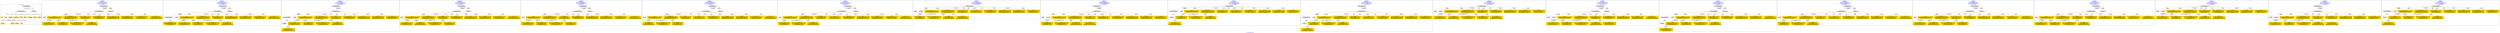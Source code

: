 digraph n0 {
fontcolor="blue"
remincross="true"
label="s27-s-the-huntington.json"
subgraph cluster_0 {
label="1-correct model"
n2[style="filled",color="white",fillcolor="lightgray",label="CulturalHeritageObject1"];
n3[shape="plaintext",style="filled",fillcolor="gold",label="date"];
n4[style="filled",color="white",fillcolor="lightgray",label="Person1"];
n5[shape="plaintext",style="filled",fillcolor="gold",label="description"];
n6[shape="plaintext",style="filled",fillcolor="gold",label="dimensions_inch"];
n7[shape="plaintext",style="filled",fillcolor="gold",label="medium"];
n8[shape="plaintext",style="filled",fillcolor="gold",label="credit_line"];
n9[shape="plaintext",style="filled",fillcolor="gold",label="Artwork_Title"];
n10[shape="plaintext",style="filled",fillcolor="gold",label="object_no"];
n11[shape="plaintext",style="filled",fillcolor="gold",label="nationality"];
n12[shape="plaintext",style="filled",fillcolor="gold",label="birth_date"];
n13[shape="plaintext",style="filled",fillcolor="gold",label="death_date"];
n14[shape="plaintext",style="filled",fillcolor="gold",label="name"];
n15[style="filled",color="white",fillcolor="lightgray",label="EuropeanaAggregation1"];
n16[style="filled",color="white",fillcolor="lightgray",label="WebResource1"];
n17[shape="plaintext",style="filled",fillcolor="gold",label="image_url"];
}
subgraph cluster_1 {
label="candidate 0\nlink coherence:1.0\nnode coherence:1.0\nconfidence:0.5382817416958211\nmapping score:0.6377605805652737\ncost:14.99974\n-precision:1.0-recall:1.0"
n19[style="filled",color="white",fillcolor="lightgray",label="CulturalHeritageObject1"];
n20[style="filled",color="white",fillcolor="lightgray",label="Person1"];
n21[style="filled",color="white",fillcolor="lightgray",label="EuropeanaAggregation1"];
n22[style="filled",color="white",fillcolor="lightgray",label="WebResource1"];
n23[shape="plaintext",style="filled",fillcolor="gold",label="object_no\n[CulturalHeritageObject,accessionNumber,0.676]\n[CulturalHeritageObject,extent,0.324]\n[CulturalHeritageObject,description,0.001]"];
n24[shape="plaintext",style="filled",fillcolor="gold",label="dimensions_inch\n[CulturalHeritageObject,extent,0.548]\n[CulturalHeritageObject,accessionNumber,0.219]\n[CulturalHeritageObject,medium,0.122]\n[CulturalHeritageObject,description,0.111]"];
n25[shape="plaintext",style="filled",fillcolor="gold",label="name\n[Person,nameOfThePerson,0.452]\n[CulturalHeritageObject,provenance,0.192]\n[Document,classLink,0.184]\n[CulturalHeritageObject,description,0.172]"];
n26[shape="plaintext",style="filled",fillcolor="gold",label="date\n[CulturalHeritageObject,created,0.505]\n[Person,dateOfDeath,0.174]\n[CulturalHeritageObject,title,0.163]\n[Person,dateOfBirth,0.158]"];
n27[shape="plaintext",style="filled",fillcolor="gold",label="death_date\n[CulturalHeritageObject,created,0.408]\n[Person,dateOfDeath,0.356]\n[Person,dateOfBirth,0.146]\n[CulturalHeritageObject,title,0.09]"];
n28[shape="plaintext",style="filled",fillcolor="gold",label="image_url\n[WebResource,classLink,0.576]\n[Document,classLink,0.269]\n[CulturalHeritageObject,medium,0.096]\n[CulturalHeritageObject,description,0.059]"];
n29[shape="plaintext",style="filled",fillcolor="gold",label="nationality\n[Person,countryAssociatedWithThePerson,0.716]\n[CulturalHeritageObject,provenance,0.124]\n[Concept,prefLabel,0.095]\n[CulturalHeritageObject,title,0.064]"];
n30[shape="plaintext",style="filled",fillcolor="gold",label="Artwork_Title\n[CulturalHeritageObject,description,0.377]\n[CulturalHeritageObject,title,0.369]\n[Person,biographicalInformation,0.163]\n[Concept,prefLabel,0.09]"];
n31[shape="plaintext",style="filled",fillcolor="gold",label="medium\n[CulturalHeritageObject,medium,0.748]\n[CulturalHeritageObject,description,0.143]\n[CulturalHeritageObject,provenance,0.063]\n[Person,biographicalInformation,0.047]"];
n32[shape="plaintext",style="filled",fillcolor="gold",label="description\n[CulturalHeritageObject,description,0.784]\n[Person,biographicalInformation,0.15]\n[CulturalHeritageObject,title,0.048]\n[CulturalHeritageObject,provenance,0.018]"];
n33[shape="plaintext",style="filled",fillcolor="gold",label="credit_line\n[CulturalHeritageObject,provenance,0.341]\n[WebResource,classLink,0.302]\n[CulturalHeritageObject,description,0.179]\n[Document,classLink,0.178]"];
n34[shape="plaintext",style="filled",fillcolor="gold",label="birth_date\n[Person,dateOfBirth,0.389]\n[Person,dateOfDeath,0.329]\n[CulturalHeritageObject,created,0.229]\n[Person,biographicalInformation,0.053]"];
}
subgraph cluster_2 {
label="candidate 1\nlink coherence:1.0\nnode coherence:1.0\nconfidence:0.5382817416958211\nmapping score:0.6238716916763848\ncost:15.99973\n-precision:0.88-recall:0.93"
n36[style="filled",color="white",fillcolor="lightgray",label="CulturalHeritageObject1"];
n37[style="filled",color="white",fillcolor="lightgray",label="CulturalHeritageObject2"];
n38[style="filled",color="white",fillcolor="lightgray",label="Person1"];
n39[style="filled",color="white",fillcolor="lightgray",label="EuropeanaAggregation1"];
n40[style="filled",color="white",fillcolor="lightgray",label="WebResource1"];
n41[shape="plaintext",style="filled",fillcolor="gold",label="object_no\n[CulturalHeritageObject,accessionNumber,0.676]\n[CulturalHeritageObject,extent,0.324]\n[CulturalHeritageObject,description,0.001]"];
n42[shape="plaintext",style="filled",fillcolor="gold",label="dimensions_inch\n[CulturalHeritageObject,extent,0.548]\n[CulturalHeritageObject,accessionNumber,0.219]\n[CulturalHeritageObject,medium,0.122]\n[CulturalHeritageObject,description,0.111]"];
n43[shape="plaintext",style="filled",fillcolor="gold",label="name\n[Person,nameOfThePerson,0.452]\n[CulturalHeritageObject,provenance,0.192]\n[Document,classLink,0.184]\n[CulturalHeritageObject,description,0.172]"];
n44[shape="plaintext",style="filled",fillcolor="gold",label="date\n[CulturalHeritageObject,created,0.505]\n[Person,dateOfDeath,0.174]\n[CulturalHeritageObject,title,0.163]\n[Person,dateOfBirth,0.158]"];
n45[shape="plaintext",style="filled",fillcolor="gold",label="death_date\n[CulturalHeritageObject,created,0.408]\n[Person,dateOfDeath,0.356]\n[Person,dateOfBirth,0.146]\n[CulturalHeritageObject,title,0.09]"];
n46[shape="plaintext",style="filled",fillcolor="gold",label="image_url\n[WebResource,classLink,0.576]\n[Document,classLink,0.269]\n[CulturalHeritageObject,medium,0.096]\n[CulturalHeritageObject,description,0.059]"];
n47[shape="plaintext",style="filled",fillcolor="gold",label="nationality\n[Person,countryAssociatedWithThePerson,0.716]\n[CulturalHeritageObject,provenance,0.124]\n[Concept,prefLabel,0.095]\n[CulturalHeritageObject,title,0.064]"];
n48[shape="plaintext",style="filled",fillcolor="gold",label="medium\n[CulturalHeritageObject,medium,0.748]\n[CulturalHeritageObject,description,0.143]\n[CulturalHeritageObject,provenance,0.063]\n[Person,biographicalInformation,0.047]"];
n49[shape="plaintext",style="filled",fillcolor="gold",label="Artwork_Title\n[CulturalHeritageObject,description,0.377]\n[CulturalHeritageObject,title,0.369]\n[Person,biographicalInformation,0.163]\n[Concept,prefLabel,0.09]"];
n50[shape="plaintext",style="filled",fillcolor="gold",label="description\n[CulturalHeritageObject,description,0.784]\n[Person,biographicalInformation,0.15]\n[CulturalHeritageObject,title,0.048]\n[CulturalHeritageObject,provenance,0.018]"];
n51[shape="plaintext",style="filled",fillcolor="gold",label="credit_line\n[CulturalHeritageObject,provenance,0.341]\n[WebResource,classLink,0.302]\n[CulturalHeritageObject,description,0.179]\n[Document,classLink,0.178]"];
n52[shape="plaintext",style="filled",fillcolor="gold",label="birth_date\n[Person,dateOfBirth,0.389]\n[Person,dateOfDeath,0.329]\n[CulturalHeritageObject,created,0.229]\n[Person,biographicalInformation,0.053]"];
}
subgraph cluster_3 {
label="candidate 10\nlink coherence:1.0\nnode coherence:1.0\nconfidence:0.5127370432112345\nmapping score:0.6292456810704116\ncost:15.99981\n-precision:0.81-recall:0.87"
n54[style="filled",color="white",fillcolor="lightgray",label="CulturalHeritageObject1"];
n55[style="filled",color="white",fillcolor="lightgray",label="CulturalHeritageObject2"];
n56[style="filled",color="white",fillcolor="lightgray",label="Person1"];
n57[style="filled",color="white",fillcolor="lightgray",label="Document2"];
n58[style="filled",color="white",fillcolor="lightgray",label="EuropeanaAggregation1"];
n59[shape="plaintext",style="filled",fillcolor="gold",label="object_no\n[CulturalHeritageObject,accessionNumber,0.676]\n[CulturalHeritageObject,extent,0.324]\n[CulturalHeritageObject,description,0.001]"];
n60[shape="plaintext",style="filled",fillcolor="gold",label="image_url\n[WebResource,classLink,0.576]\n[Document,classLink,0.269]\n[CulturalHeritageObject,medium,0.096]\n[CulturalHeritageObject,description,0.059]"];
n61[shape="plaintext",style="filled",fillcolor="gold",label="dimensions_inch\n[CulturalHeritageObject,extent,0.548]\n[CulturalHeritageObject,accessionNumber,0.219]\n[CulturalHeritageObject,medium,0.122]\n[CulturalHeritageObject,description,0.111]"];
n62[shape="plaintext",style="filled",fillcolor="gold",label="name\n[Person,nameOfThePerson,0.452]\n[CulturalHeritageObject,provenance,0.192]\n[Document,classLink,0.184]\n[CulturalHeritageObject,description,0.172]"];
n63[shape="plaintext",style="filled",fillcolor="gold",label="date\n[CulturalHeritageObject,created,0.505]\n[Person,dateOfDeath,0.174]\n[CulturalHeritageObject,title,0.163]\n[Person,dateOfBirth,0.158]"];
n64[shape="plaintext",style="filled",fillcolor="gold",label="death_date\n[CulturalHeritageObject,created,0.408]\n[Person,dateOfDeath,0.356]\n[Person,dateOfBirth,0.146]\n[CulturalHeritageObject,title,0.09]"];
n65[shape="plaintext",style="filled",fillcolor="gold",label="nationality\n[Person,countryAssociatedWithThePerson,0.716]\n[CulturalHeritageObject,provenance,0.124]\n[Concept,prefLabel,0.095]\n[CulturalHeritageObject,title,0.064]"];
n66[shape="plaintext",style="filled",fillcolor="gold",label="Artwork_Title\n[CulturalHeritageObject,description,0.377]\n[CulturalHeritageObject,title,0.369]\n[Person,biographicalInformation,0.163]\n[Concept,prefLabel,0.09]"];
n67[shape="plaintext",style="filled",fillcolor="gold",label="medium\n[CulturalHeritageObject,medium,0.748]\n[CulturalHeritageObject,description,0.143]\n[CulturalHeritageObject,provenance,0.063]\n[Person,biographicalInformation,0.047]"];
n68[shape="plaintext",style="filled",fillcolor="gold",label="description\n[CulturalHeritageObject,description,0.784]\n[Person,biographicalInformation,0.15]\n[CulturalHeritageObject,title,0.048]\n[CulturalHeritageObject,provenance,0.018]"];
n69[shape="plaintext",style="filled",fillcolor="gold",label="credit_line\n[CulturalHeritageObject,provenance,0.341]\n[WebResource,classLink,0.302]\n[CulturalHeritageObject,description,0.179]\n[Document,classLink,0.178]"];
n70[shape="plaintext",style="filled",fillcolor="gold",label="birth_date\n[Person,dateOfBirth,0.389]\n[Person,dateOfDeath,0.329]\n[CulturalHeritageObject,created,0.229]\n[Person,biographicalInformation,0.053]"];
}
subgraph cluster_4 {
label="candidate 11\nlink coherence:1.0\nnode coherence:1.0\nconfidence:0.508707205947489\nmapping score:0.6279024019824964\ncost:14.99974\n-precision:0.8-recall:0.8"
n72[style="filled",color="white",fillcolor="lightgray",label="CulturalHeritageObject1"];
n73[style="filled",color="white",fillcolor="lightgray",label="Person1"];
n74[style="filled",color="white",fillcolor="lightgray",label="EuropeanaAggregation1"];
n75[style="filled",color="white",fillcolor="lightgray",label="WebResource1"];
n76[shape="plaintext",style="filled",fillcolor="gold",label="object_no\n[CulturalHeritageObject,accessionNumber,0.676]\n[CulturalHeritageObject,extent,0.324]\n[CulturalHeritageObject,description,0.001]"];
n77[shape="plaintext",style="filled",fillcolor="gold",label="dimensions_inch\n[CulturalHeritageObject,extent,0.548]\n[CulturalHeritageObject,accessionNumber,0.219]\n[CulturalHeritageObject,medium,0.122]\n[CulturalHeritageObject,description,0.111]"];
n78[shape="plaintext",style="filled",fillcolor="gold",label="name\n[Person,nameOfThePerson,0.452]\n[CulturalHeritageObject,provenance,0.192]\n[Document,classLink,0.184]\n[CulturalHeritageObject,description,0.172]"];
n79[shape="plaintext",style="filled",fillcolor="gold",label="death_date\n[CulturalHeritageObject,created,0.408]\n[Person,dateOfDeath,0.356]\n[Person,dateOfBirth,0.146]\n[CulturalHeritageObject,title,0.09]"];
n80[shape="plaintext",style="filled",fillcolor="gold",label="birth_date\n[Person,dateOfBirth,0.389]\n[Person,dateOfDeath,0.329]\n[CulturalHeritageObject,created,0.229]\n[Person,biographicalInformation,0.053]"];
n81[shape="plaintext",style="filled",fillcolor="gold",label="image_url\n[WebResource,classLink,0.576]\n[Document,classLink,0.269]\n[CulturalHeritageObject,medium,0.096]\n[CulturalHeritageObject,description,0.059]"];
n82[shape="plaintext",style="filled",fillcolor="gold",label="nationality\n[Person,countryAssociatedWithThePerson,0.716]\n[CulturalHeritageObject,provenance,0.124]\n[Concept,prefLabel,0.095]\n[CulturalHeritageObject,title,0.064]"];
n83[shape="plaintext",style="filled",fillcolor="gold",label="Artwork_Title\n[CulturalHeritageObject,description,0.377]\n[CulturalHeritageObject,title,0.369]\n[Person,biographicalInformation,0.163]\n[Concept,prefLabel,0.09]"];
n84[shape="plaintext",style="filled",fillcolor="gold",label="medium\n[CulturalHeritageObject,medium,0.748]\n[CulturalHeritageObject,description,0.143]\n[CulturalHeritageObject,provenance,0.063]\n[Person,biographicalInformation,0.047]"];
n85[shape="plaintext",style="filled",fillcolor="gold",label="description\n[CulturalHeritageObject,description,0.784]\n[Person,biographicalInformation,0.15]\n[CulturalHeritageObject,title,0.048]\n[CulturalHeritageObject,provenance,0.018]"];
n86[shape="plaintext",style="filled",fillcolor="gold",label="date\n[CulturalHeritageObject,created,0.505]\n[Person,dateOfDeath,0.174]\n[CulturalHeritageObject,title,0.163]\n[Person,dateOfBirth,0.158]"];
n87[shape="plaintext",style="filled",fillcolor="gold",label="credit_line\n[CulturalHeritageObject,provenance,0.341]\n[WebResource,classLink,0.302]\n[CulturalHeritageObject,description,0.179]\n[Document,classLink,0.178]"];
}
subgraph cluster_5 {
label="candidate 12\nlink coherence:1.0\nnode coherence:1.0\nconfidence:0.49600068001185216\nmapping score:0.6236668933372841\ncost:14.99974\n-precision:0.87-recall:0.87"
n89[style="filled",color="white",fillcolor="lightgray",label="CulturalHeritageObject1"];
n90[style="filled",color="white",fillcolor="lightgray",label="Person1"];
n91[style="filled",color="white",fillcolor="lightgray",label="EuropeanaAggregation1"];
n92[style="filled",color="white",fillcolor="lightgray",label="WebResource1"];
n93[shape="plaintext",style="filled",fillcolor="gold",label="object_no\n[CulturalHeritageObject,accessionNumber,0.676]\n[CulturalHeritageObject,extent,0.324]\n[CulturalHeritageObject,description,0.001]"];
n94[shape="plaintext",style="filled",fillcolor="gold",label="dimensions_inch\n[CulturalHeritageObject,extent,0.548]\n[CulturalHeritageObject,accessionNumber,0.219]\n[CulturalHeritageObject,medium,0.122]\n[CulturalHeritageObject,description,0.111]"];
n95[shape="plaintext",style="filled",fillcolor="gold",label="name\n[Person,nameOfThePerson,0.452]\n[CulturalHeritageObject,provenance,0.192]\n[Document,classLink,0.184]\n[CulturalHeritageObject,description,0.172]"];
n96[shape="plaintext",style="filled",fillcolor="gold",label="birth_date\n[Person,dateOfBirth,0.389]\n[Person,dateOfDeath,0.329]\n[CulturalHeritageObject,created,0.229]\n[Person,biographicalInformation,0.053]"];
n97[shape="plaintext",style="filled",fillcolor="gold",label="death_date\n[CulturalHeritageObject,created,0.408]\n[Person,dateOfDeath,0.356]\n[Person,dateOfBirth,0.146]\n[CulturalHeritageObject,title,0.09]"];
n98[shape="plaintext",style="filled",fillcolor="gold",label="image_url\n[WebResource,classLink,0.576]\n[Document,classLink,0.269]\n[CulturalHeritageObject,medium,0.096]\n[CulturalHeritageObject,description,0.059]"];
n99[shape="plaintext",style="filled",fillcolor="gold",label="nationality\n[Person,countryAssociatedWithThePerson,0.716]\n[CulturalHeritageObject,provenance,0.124]\n[Concept,prefLabel,0.095]\n[CulturalHeritageObject,title,0.064]"];
n100[shape="plaintext",style="filled",fillcolor="gold",label="Artwork_Title\n[CulturalHeritageObject,description,0.377]\n[CulturalHeritageObject,title,0.369]\n[Person,biographicalInformation,0.163]\n[Concept,prefLabel,0.09]"];
n101[shape="plaintext",style="filled",fillcolor="gold",label="medium\n[CulturalHeritageObject,medium,0.748]\n[CulturalHeritageObject,description,0.143]\n[CulturalHeritageObject,provenance,0.063]\n[Person,biographicalInformation,0.047]"];
n102[shape="plaintext",style="filled",fillcolor="gold",label="description\n[CulturalHeritageObject,description,0.784]\n[Person,biographicalInformation,0.15]\n[CulturalHeritageObject,title,0.048]\n[CulturalHeritageObject,provenance,0.018]"];
n103[shape="plaintext",style="filled",fillcolor="gold",label="date\n[CulturalHeritageObject,created,0.505]\n[Person,dateOfDeath,0.174]\n[CulturalHeritageObject,title,0.163]\n[Person,dateOfBirth,0.158]"];
n104[shape="plaintext",style="filled",fillcolor="gold",label="credit_line\n[CulturalHeritageObject,provenance,0.341]\n[WebResource,classLink,0.302]\n[CulturalHeritageObject,description,0.179]\n[Document,classLink,0.178]"];
}
subgraph cluster_6 {
label="candidate 13\nlink coherence:1.0\nnode coherence:1.0\nconfidence:0.4941696482293834\nmapping score:0.6230565494097945\ncost:14.99974\n-precision:0.8-recall:0.8"
n106[style="filled",color="white",fillcolor="lightgray",label="CulturalHeritageObject1"];
n107[style="filled",color="white",fillcolor="lightgray",label="Person1"];
n108[style="filled",color="white",fillcolor="lightgray",label="EuropeanaAggregation1"];
n109[style="filled",color="white",fillcolor="lightgray",label="WebResource1"];
n110[shape="plaintext",style="filled",fillcolor="gold",label="object_no\n[CulturalHeritageObject,accessionNumber,0.676]\n[CulturalHeritageObject,extent,0.324]\n[CulturalHeritageObject,description,0.001]"];
n111[shape="plaintext",style="filled",fillcolor="gold",label="dimensions_inch\n[CulturalHeritageObject,extent,0.548]\n[CulturalHeritageObject,accessionNumber,0.219]\n[CulturalHeritageObject,medium,0.122]\n[CulturalHeritageObject,description,0.111]"];
n112[shape="plaintext",style="filled",fillcolor="gold",label="date\n[CulturalHeritageObject,created,0.505]\n[Person,dateOfDeath,0.174]\n[CulturalHeritageObject,title,0.163]\n[Person,dateOfBirth,0.158]"];
n113[shape="plaintext",style="filled",fillcolor="gold",label="birth_date\n[Person,dateOfBirth,0.389]\n[Person,dateOfDeath,0.329]\n[CulturalHeritageObject,created,0.229]\n[Person,biographicalInformation,0.053]"];
n114[shape="plaintext",style="filled",fillcolor="gold",label="name\n[Person,nameOfThePerson,0.452]\n[CulturalHeritageObject,provenance,0.192]\n[Document,classLink,0.184]\n[CulturalHeritageObject,description,0.172]"];
n115[shape="plaintext",style="filled",fillcolor="gold",label="image_url\n[WebResource,classLink,0.576]\n[Document,classLink,0.269]\n[CulturalHeritageObject,medium,0.096]\n[CulturalHeritageObject,description,0.059]"];
n116[shape="plaintext",style="filled",fillcolor="gold",label="nationality\n[Person,countryAssociatedWithThePerson,0.716]\n[CulturalHeritageObject,provenance,0.124]\n[Concept,prefLabel,0.095]\n[CulturalHeritageObject,title,0.064]"];
n117[shape="plaintext",style="filled",fillcolor="gold",label="Artwork_Title\n[CulturalHeritageObject,description,0.377]\n[CulturalHeritageObject,title,0.369]\n[Person,biographicalInformation,0.163]\n[Concept,prefLabel,0.09]"];
n118[shape="plaintext",style="filled",fillcolor="gold",label="medium\n[CulturalHeritageObject,medium,0.748]\n[CulturalHeritageObject,description,0.143]\n[CulturalHeritageObject,provenance,0.063]\n[Person,biographicalInformation,0.047]"];
n119[shape="plaintext",style="filled",fillcolor="gold",label="death_date\n[CulturalHeritageObject,created,0.408]\n[Person,dateOfDeath,0.356]\n[Person,dateOfBirth,0.146]\n[CulturalHeritageObject,title,0.09]"];
n120[shape="plaintext",style="filled",fillcolor="gold",label="description\n[CulturalHeritageObject,description,0.784]\n[Person,biographicalInformation,0.15]\n[CulturalHeritageObject,title,0.048]\n[CulturalHeritageObject,provenance,0.018]"];
n121[shape="plaintext",style="filled",fillcolor="gold",label="credit_line\n[CulturalHeritageObject,provenance,0.341]\n[WebResource,classLink,0.302]\n[CulturalHeritageObject,description,0.179]\n[Document,classLink,0.178]"];
}
subgraph cluster_7 {
label="candidate 14\nlink coherence:1.0\nnode coherence:1.0\nconfidence:0.4933355896530384\nmapping score:0.6227785298843461\ncost:14.99974\n-precision:0.8-recall:0.8"
n123[style="filled",color="white",fillcolor="lightgray",label="CulturalHeritageObject1"];
n124[style="filled",color="white",fillcolor="lightgray",label="Person1"];
n125[style="filled",color="white",fillcolor="lightgray",label="EuropeanaAggregation1"];
n126[style="filled",color="white",fillcolor="lightgray",label="WebResource1"];
n127[shape="plaintext",style="filled",fillcolor="gold",label="object_no\n[CulturalHeritageObject,accessionNumber,0.676]\n[CulturalHeritageObject,extent,0.324]\n[CulturalHeritageObject,description,0.001]"];
n128[shape="plaintext",style="filled",fillcolor="gold",label="dimensions_inch\n[CulturalHeritageObject,extent,0.548]\n[CulturalHeritageObject,accessionNumber,0.219]\n[CulturalHeritageObject,medium,0.122]\n[CulturalHeritageObject,description,0.111]"];
n129[shape="plaintext",style="filled",fillcolor="gold",label="death_date\n[CulturalHeritageObject,created,0.408]\n[Person,dateOfDeath,0.356]\n[Person,dateOfBirth,0.146]\n[CulturalHeritageObject,title,0.09]"];
n130[shape="plaintext",style="filled",fillcolor="gold",label="date\n[CulturalHeritageObject,created,0.505]\n[Person,dateOfDeath,0.174]\n[CulturalHeritageObject,title,0.163]\n[Person,dateOfBirth,0.158]"];
n131[shape="plaintext",style="filled",fillcolor="gold",label="name\n[Person,nameOfThePerson,0.452]\n[CulturalHeritageObject,provenance,0.192]\n[Document,classLink,0.184]\n[CulturalHeritageObject,description,0.172]"];
n132[shape="plaintext",style="filled",fillcolor="gold",label="image_url\n[WebResource,classLink,0.576]\n[Document,classLink,0.269]\n[CulturalHeritageObject,medium,0.096]\n[CulturalHeritageObject,description,0.059]"];
n133[shape="plaintext",style="filled",fillcolor="gold",label="nationality\n[Person,countryAssociatedWithThePerson,0.716]\n[CulturalHeritageObject,provenance,0.124]\n[Concept,prefLabel,0.095]\n[CulturalHeritageObject,title,0.064]"];
n134[shape="plaintext",style="filled",fillcolor="gold",label="Artwork_Title\n[CulturalHeritageObject,description,0.377]\n[CulturalHeritageObject,title,0.369]\n[Person,biographicalInformation,0.163]\n[Concept,prefLabel,0.09]"];
n135[shape="plaintext",style="filled",fillcolor="gold",label="medium\n[CulturalHeritageObject,medium,0.748]\n[CulturalHeritageObject,description,0.143]\n[CulturalHeritageObject,provenance,0.063]\n[Person,biographicalInformation,0.047]"];
n136[shape="plaintext",style="filled",fillcolor="gold",label="description\n[CulturalHeritageObject,description,0.784]\n[Person,biographicalInformation,0.15]\n[CulturalHeritageObject,title,0.048]\n[CulturalHeritageObject,provenance,0.018]"];
n137[shape="plaintext",style="filled",fillcolor="gold",label="credit_line\n[CulturalHeritageObject,provenance,0.341]\n[WebResource,classLink,0.302]\n[CulturalHeritageObject,description,0.179]\n[Document,classLink,0.178]"];
n138[shape="plaintext",style="filled",fillcolor="gold",label="birth_date\n[Person,dateOfBirth,0.389]\n[Person,dateOfDeath,0.329]\n[CulturalHeritageObject,created,0.229]\n[Person,biographicalInformation,0.053]"];
}
subgraph cluster_8 {
label="candidate 15\nlink coherence:1.0\nnode coherence:1.0\nconfidence:0.49102422104326005\nmapping score:0.6220080736810867\ncost:13.99989\n-precision:0.79-recall:0.73"
n140[style="filled",color="white",fillcolor="lightgray",label="CulturalHeritageObject1"];
n141[style="filled",color="white",fillcolor="lightgray",label="Person1"];
n142[style="filled",color="white",fillcolor="lightgray",label="Document1"];
n143[shape="plaintext",style="filled",fillcolor="gold",label="object_no\n[CulturalHeritageObject,accessionNumber,0.676]\n[CulturalHeritageObject,extent,0.324]\n[CulturalHeritageObject,description,0.001]"];
n144[shape="plaintext",style="filled",fillcolor="gold",label="dimensions_inch\n[CulturalHeritageObject,extent,0.548]\n[CulturalHeritageObject,accessionNumber,0.219]\n[CulturalHeritageObject,medium,0.122]\n[CulturalHeritageObject,description,0.111]"];
n145[shape="plaintext",style="filled",fillcolor="gold",label="date\n[CulturalHeritageObject,created,0.505]\n[Person,dateOfDeath,0.174]\n[CulturalHeritageObject,title,0.163]\n[Person,dateOfBirth,0.158]"];
n146[shape="plaintext",style="filled",fillcolor="gold",label="death_date\n[CulturalHeritageObject,created,0.408]\n[Person,dateOfDeath,0.356]\n[Person,dateOfBirth,0.146]\n[CulturalHeritageObject,title,0.09]"];
n147[shape="plaintext",style="filled",fillcolor="gold",label="name\n[Person,nameOfThePerson,0.452]\n[CulturalHeritageObject,provenance,0.192]\n[Document,classLink,0.184]\n[CulturalHeritageObject,description,0.172]"];
n148[shape="plaintext",style="filled",fillcolor="gold",label="nationality\n[Person,countryAssociatedWithThePerson,0.716]\n[CulturalHeritageObject,provenance,0.124]\n[Concept,prefLabel,0.095]\n[CulturalHeritageObject,title,0.064]"];
n149[shape="plaintext",style="filled",fillcolor="gold",label="Artwork_Title\n[CulturalHeritageObject,description,0.377]\n[CulturalHeritageObject,title,0.369]\n[Person,biographicalInformation,0.163]\n[Concept,prefLabel,0.09]"];
n150[shape="plaintext",style="filled",fillcolor="gold",label="medium\n[CulturalHeritageObject,medium,0.748]\n[CulturalHeritageObject,description,0.143]\n[CulturalHeritageObject,provenance,0.063]\n[Person,biographicalInformation,0.047]"];
n151[shape="plaintext",style="filled",fillcolor="gold",label="image_url\n[WebResource,classLink,0.576]\n[Document,classLink,0.269]\n[CulturalHeritageObject,medium,0.096]\n[CulturalHeritageObject,description,0.059]"];
n152[shape="plaintext",style="filled",fillcolor="gold",label="description\n[CulturalHeritageObject,description,0.784]\n[Person,biographicalInformation,0.15]\n[CulturalHeritageObject,title,0.048]\n[CulturalHeritageObject,provenance,0.018]"];
n153[shape="plaintext",style="filled",fillcolor="gold",label="credit_line\n[CulturalHeritageObject,provenance,0.341]\n[WebResource,classLink,0.302]\n[CulturalHeritageObject,description,0.179]\n[Document,classLink,0.178]"];
n154[shape="plaintext",style="filled",fillcolor="gold",label="birth_date\n[Person,dateOfBirth,0.389]\n[Person,dateOfDeath,0.329]\n[CulturalHeritageObject,created,0.229]\n[Person,biographicalInformation,0.053]"];
}
subgraph cluster_9 {
label="candidate 16\nlink coherence:1.0\nnode coherence:1.0\nconfidence:0.49102422104326005\nmapping score:0.6220080736810867\ncost:14.99981\n-precision:0.8-recall:0.8"
n156[style="filled",color="white",fillcolor="lightgray",label="CulturalHeritageObject1"];
n157[style="filled",color="white",fillcolor="lightgray",label="Person1"];
n158[style="filled",color="white",fillcolor="lightgray",label="Document1"];
n159[style="filled",color="white",fillcolor="lightgray",label="EuropeanaAggregation1"];
n160[shape="plaintext",style="filled",fillcolor="gold",label="object_no\n[CulturalHeritageObject,accessionNumber,0.676]\n[CulturalHeritageObject,extent,0.324]\n[CulturalHeritageObject,description,0.001]"];
n161[shape="plaintext",style="filled",fillcolor="gold",label="dimensions_inch\n[CulturalHeritageObject,extent,0.548]\n[CulturalHeritageObject,accessionNumber,0.219]\n[CulturalHeritageObject,medium,0.122]\n[CulturalHeritageObject,description,0.111]"];
n162[shape="plaintext",style="filled",fillcolor="gold",label="date\n[CulturalHeritageObject,created,0.505]\n[Person,dateOfDeath,0.174]\n[CulturalHeritageObject,title,0.163]\n[Person,dateOfBirth,0.158]"];
n163[shape="plaintext",style="filled",fillcolor="gold",label="death_date\n[CulturalHeritageObject,created,0.408]\n[Person,dateOfDeath,0.356]\n[Person,dateOfBirth,0.146]\n[CulturalHeritageObject,title,0.09]"];
n164[shape="plaintext",style="filled",fillcolor="gold",label="name\n[Person,nameOfThePerson,0.452]\n[CulturalHeritageObject,provenance,0.192]\n[Document,classLink,0.184]\n[CulturalHeritageObject,description,0.172]"];
n165[shape="plaintext",style="filled",fillcolor="gold",label="nationality\n[Person,countryAssociatedWithThePerson,0.716]\n[CulturalHeritageObject,provenance,0.124]\n[Concept,prefLabel,0.095]\n[CulturalHeritageObject,title,0.064]"];
n166[shape="plaintext",style="filled",fillcolor="gold",label="Artwork_Title\n[CulturalHeritageObject,description,0.377]\n[CulturalHeritageObject,title,0.369]\n[Person,biographicalInformation,0.163]\n[Concept,prefLabel,0.09]"];
n167[shape="plaintext",style="filled",fillcolor="gold",label="medium\n[CulturalHeritageObject,medium,0.748]\n[CulturalHeritageObject,description,0.143]\n[CulturalHeritageObject,provenance,0.063]\n[Person,biographicalInformation,0.047]"];
n168[shape="plaintext",style="filled",fillcolor="gold",label="image_url\n[WebResource,classLink,0.576]\n[Document,classLink,0.269]\n[CulturalHeritageObject,medium,0.096]\n[CulturalHeritageObject,description,0.059]"];
n169[shape="plaintext",style="filled",fillcolor="gold",label="description\n[CulturalHeritageObject,description,0.784]\n[Person,biographicalInformation,0.15]\n[CulturalHeritageObject,title,0.048]\n[CulturalHeritageObject,provenance,0.018]"];
n170[shape="plaintext",style="filled",fillcolor="gold",label="credit_line\n[CulturalHeritageObject,provenance,0.341]\n[WebResource,classLink,0.302]\n[CulturalHeritageObject,description,0.179]\n[Document,classLink,0.178]"];
n171[shape="plaintext",style="filled",fillcolor="gold",label="birth_date\n[Person,dateOfBirth,0.389]\n[Person,dateOfDeath,0.329]\n[CulturalHeritageObject,created,0.229]\n[Person,biographicalInformation,0.053]"];
}
subgraph cluster_10 {
label="candidate 17\nlink coherence:1.0\nnode coherence:1.0\nconfidence:0.49102422104326005\nmapping score:0.6220080736810867\ncost:14.99989\n-precision:0.73-recall:0.73"
n173[style="filled",color="white",fillcolor="lightgray",label="CulturalHeritageObject1"];
n174[style="filled",color="white",fillcolor="lightgray",label="CulturalHeritageObject2"];
n175[style="filled",color="white",fillcolor="lightgray",label="Person1"];
n176[style="filled",color="white",fillcolor="lightgray",label="Document2"];
n177[shape="plaintext",style="filled",fillcolor="gold",label="object_no\n[CulturalHeritageObject,accessionNumber,0.676]\n[CulturalHeritageObject,extent,0.324]\n[CulturalHeritageObject,description,0.001]"];
n178[shape="plaintext",style="filled",fillcolor="gold",label="image_url\n[WebResource,classLink,0.576]\n[Document,classLink,0.269]\n[CulturalHeritageObject,medium,0.096]\n[CulturalHeritageObject,description,0.059]"];
n179[shape="plaintext",style="filled",fillcolor="gold",label="dimensions_inch\n[CulturalHeritageObject,extent,0.548]\n[CulturalHeritageObject,accessionNumber,0.219]\n[CulturalHeritageObject,medium,0.122]\n[CulturalHeritageObject,description,0.111]"];
n180[shape="plaintext",style="filled",fillcolor="gold",label="date\n[CulturalHeritageObject,created,0.505]\n[Person,dateOfDeath,0.174]\n[CulturalHeritageObject,title,0.163]\n[Person,dateOfBirth,0.158]"];
n181[shape="plaintext",style="filled",fillcolor="gold",label="death_date\n[CulturalHeritageObject,created,0.408]\n[Person,dateOfDeath,0.356]\n[Person,dateOfBirth,0.146]\n[CulturalHeritageObject,title,0.09]"];
n182[shape="plaintext",style="filled",fillcolor="gold",label="name\n[Person,nameOfThePerson,0.452]\n[CulturalHeritageObject,provenance,0.192]\n[Document,classLink,0.184]\n[CulturalHeritageObject,description,0.172]"];
n183[shape="plaintext",style="filled",fillcolor="gold",label="nationality\n[Person,countryAssociatedWithThePerson,0.716]\n[CulturalHeritageObject,provenance,0.124]\n[Concept,prefLabel,0.095]\n[CulturalHeritageObject,title,0.064]"];
n184[shape="plaintext",style="filled",fillcolor="gold",label="Artwork_Title\n[CulturalHeritageObject,description,0.377]\n[CulturalHeritageObject,title,0.369]\n[Person,biographicalInformation,0.163]\n[Concept,prefLabel,0.09]"];
n185[shape="plaintext",style="filled",fillcolor="gold",label="medium\n[CulturalHeritageObject,medium,0.748]\n[CulturalHeritageObject,description,0.143]\n[CulturalHeritageObject,provenance,0.063]\n[Person,biographicalInformation,0.047]"];
n186[shape="plaintext",style="filled",fillcolor="gold",label="description\n[CulturalHeritageObject,description,0.784]\n[Person,biographicalInformation,0.15]\n[CulturalHeritageObject,title,0.048]\n[CulturalHeritageObject,provenance,0.018]"];
n187[shape="plaintext",style="filled",fillcolor="gold",label="credit_line\n[CulturalHeritageObject,provenance,0.341]\n[WebResource,classLink,0.302]\n[CulturalHeritageObject,description,0.179]\n[Document,classLink,0.178]"];
n188[shape="plaintext",style="filled",fillcolor="gold",label="birth_date\n[Person,dateOfBirth,0.389]\n[Person,dateOfDeath,0.329]\n[CulturalHeritageObject,created,0.229]\n[Person,biographicalInformation,0.053]"];
}
subgraph cluster_11 {
label="candidate 18\nlink coherence:1.0\nnode coherence:1.0\nconfidence:0.49102422104326005\nmapping score:0.6220080736810867\ncost:15.99981\n-precision:0.75-recall:0.8"
n190[style="filled",color="white",fillcolor="lightgray",label="CulturalHeritageObject1"];
n191[style="filled",color="white",fillcolor="lightgray",label="CulturalHeritageObject2"];
n192[style="filled",color="white",fillcolor="lightgray",label="Person1"];
n193[style="filled",color="white",fillcolor="lightgray",label="Document2"];
n194[style="filled",color="white",fillcolor="lightgray",label="EuropeanaAggregation1"];
n195[shape="plaintext",style="filled",fillcolor="gold",label="object_no\n[CulturalHeritageObject,accessionNumber,0.676]\n[CulturalHeritageObject,extent,0.324]\n[CulturalHeritageObject,description,0.001]"];
n196[shape="plaintext",style="filled",fillcolor="gold",label="image_url\n[WebResource,classLink,0.576]\n[Document,classLink,0.269]\n[CulturalHeritageObject,medium,0.096]\n[CulturalHeritageObject,description,0.059]"];
n197[shape="plaintext",style="filled",fillcolor="gold",label="dimensions_inch\n[CulturalHeritageObject,extent,0.548]\n[CulturalHeritageObject,accessionNumber,0.219]\n[CulturalHeritageObject,medium,0.122]\n[CulturalHeritageObject,description,0.111]"];
n198[shape="plaintext",style="filled",fillcolor="gold",label="date\n[CulturalHeritageObject,created,0.505]\n[Person,dateOfDeath,0.174]\n[CulturalHeritageObject,title,0.163]\n[Person,dateOfBirth,0.158]"];
n199[shape="plaintext",style="filled",fillcolor="gold",label="death_date\n[CulturalHeritageObject,created,0.408]\n[Person,dateOfDeath,0.356]\n[Person,dateOfBirth,0.146]\n[CulturalHeritageObject,title,0.09]"];
n200[shape="plaintext",style="filled",fillcolor="gold",label="name\n[Person,nameOfThePerson,0.452]\n[CulturalHeritageObject,provenance,0.192]\n[Document,classLink,0.184]\n[CulturalHeritageObject,description,0.172]"];
n201[shape="plaintext",style="filled",fillcolor="gold",label="nationality\n[Person,countryAssociatedWithThePerson,0.716]\n[CulturalHeritageObject,provenance,0.124]\n[Concept,prefLabel,0.095]\n[CulturalHeritageObject,title,0.064]"];
n202[shape="plaintext",style="filled",fillcolor="gold",label="Artwork_Title\n[CulturalHeritageObject,description,0.377]\n[CulturalHeritageObject,title,0.369]\n[Person,biographicalInformation,0.163]\n[Concept,prefLabel,0.09]"];
n203[shape="plaintext",style="filled",fillcolor="gold",label="medium\n[CulturalHeritageObject,medium,0.748]\n[CulturalHeritageObject,description,0.143]\n[CulturalHeritageObject,provenance,0.063]\n[Person,biographicalInformation,0.047]"];
n204[shape="plaintext",style="filled",fillcolor="gold",label="description\n[CulturalHeritageObject,description,0.784]\n[Person,biographicalInformation,0.15]\n[CulturalHeritageObject,title,0.048]\n[CulturalHeritageObject,provenance,0.018]"];
n205[shape="plaintext",style="filled",fillcolor="gold",label="credit_line\n[CulturalHeritageObject,provenance,0.341]\n[WebResource,classLink,0.302]\n[CulturalHeritageObject,description,0.179]\n[Document,classLink,0.178]"];
n206[shape="plaintext",style="filled",fillcolor="gold",label="birth_date\n[Person,dateOfBirth,0.389]\n[Person,dateOfDeath,0.329]\n[CulturalHeritageObject,created,0.229]\n[Person,biographicalInformation,0.053]"];
}
subgraph cluster_12 {
label="candidate 19\nlink coherence:1.0\nnode coherence:1.0\nconfidence:0.49033777191277134\nmapping score:0.6217792573042571\ncost:13.99989\n-precision:0.71-recall:0.67"
n208[style="filled",color="white",fillcolor="lightgray",label="CulturalHeritageObject1"];
n209[style="filled",color="white",fillcolor="lightgray",label="Person1"];
n210[style="filled",color="white",fillcolor="lightgray",label="Document1"];
n211[shape="plaintext",style="filled",fillcolor="gold",label="object_no\n[CulturalHeritageObject,accessionNumber,0.676]\n[CulturalHeritageObject,extent,0.324]\n[CulturalHeritageObject,description,0.001]"];
n212[shape="plaintext",style="filled",fillcolor="gold",label="dimensions_inch\n[CulturalHeritageObject,extent,0.548]\n[CulturalHeritageObject,accessionNumber,0.219]\n[CulturalHeritageObject,medium,0.122]\n[CulturalHeritageObject,description,0.111]"];
n213[shape="plaintext",style="filled",fillcolor="gold",label="name\n[Person,nameOfThePerson,0.452]\n[CulturalHeritageObject,provenance,0.192]\n[Document,classLink,0.184]\n[CulturalHeritageObject,description,0.172]"];
n214[shape="plaintext",style="filled",fillcolor="gold",label="date\n[CulturalHeritageObject,created,0.505]\n[Person,dateOfDeath,0.174]\n[CulturalHeritageObject,title,0.163]\n[Person,dateOfBirth,0.158]"];
n215[shape="plaintext",style="filled",fillcolor="gold",label="birth_date\n[Person,dateOfBirth,0.389]\n[Person,dateOfDeath,0.329]\n[CulturalHeritageObject,created,0.229]\n[Person,biographicalInformation,0.053]"];
n216[shape="plaintext",style="filled",fillcolor="gold",label="nationality\n[Person,countryAssociatedWithThePerson,0.716]\n[CulturalHeritageObject,provenance,0.124]\n[Concept,prefLabel,0.095]\n[CulturalHeritageObject,title,0.064]"];
n217[shape="plaintext",style="filled",fillcolor="gold",label="Artwork_Title\n[CulturalHeritageObject,description,0.377]\n[CulturalHeritageObject,title,0.369]\n[Person,biographicalInformation,0.163]\n[Concept,prefLabel,0.09]"];
n218[shape="plaintext",style="filled",fillcolor="gold",label="medium\n[CulturalHeritageObject,medium,0.748]\n[CulturalHeritageObject,description,0.143]\n[CulturalHeritageObject,provenance,0.063]\n[Person,biographicalInformation,0.047]"];
n219[shape="plaintext",style="filled",fillcolor="gold",label="image_url\n[WebResource,classLink,0.576]\n[Document,classLink,0.269]\n[CulturalHeritageObject,medium,0.096]\n[CulturalHeritageObject,description,0.059]"];
n220[shape="plaintext",style="filled",fillcolor="gold",label="death_date\n[CulturalHeritageObject,created,0.408]\n[Person,dateOfDeath,0.356]\n[Person,dateOfBirth,0.146]\n[CulturalHeritageObject,title,0.09]"];
n221[shape="plaintext",style="filled",fillcolor="gold",label="description\n[CulturalHeritageObject,description,0.784]\n[Person,biographicalInformation,0.15]\n[CulturalHeritageObject,title,0.048]\n[CulturalHeritageObject,provenance,0.018]"];
n222[shape="plaintext",style="filled",fillcolor="gold",label="credit_line\n[CulturalHeritageObject,provenance,0.341]\n[WebResource,classLink,0.302]\n[CulturalHeritageObject,description,0.179]\n[Document,classLink,0.178]"];
}
subgraph cluster_13 {
label="candidate 2\nlink coherence:1.0\nnode coherence:1.0\nconfidence:0.5247261918584563\nmapping score:0.6193531750639298\ncost:15.99973\n-precision:0.88-recall:0.93"
n224[style="filled",color="white",fillcolor="lightgray",label="CulturalHeritageObject1"];
n225[style="filled",color="white",fillcolor="lightgray",label="Person1"];
n226[style="filled",color="white",fillcolor="lightgray",label="Document1"];
n227[style="filled",color="white",fillcolor="lightgray",label="EuropeanaAggregation1"];
n228[style="filled",color="white",fillcolor="lightgray",label="WebResource1"];
n229[shape="plaintext",style="filled",fillcolor="gold",label="object_no\n[CulturalHeritageObject,accessionNumber,0.676]\n[CulturalHeritageObject,extent,0.324]\n[CulturalHeritageObject,description,0.001]"];
n230[shape="plaintext",style="filled",fillcolor="gold",label="dimensions_inch\n[CulturalHeritageObject,extent,0.548]\n[CulturalHeritageObject,accessionNumber,0.219]\n[CulturalHeritageObject,medium,0.122]\n[CulturalHeritageObject,description,0.111]"];
n231[shape="plaintext",style="filled",fillcolor="gold",label="name\n[Person,nameOfThePerson,0.452]\n[CulturalHeritageObject,provenance,0.192]\n[Document,classLink,0.184]\n[CulturalHeritageObject,description,0.172]"];
n232[shape="plaintext",style="filled",fillcolor="gold",label="date\n[CulturalHeritageObject,created,0.505]\n[Person,dateOfDeath,0.174]\n[CulturalHeritageObject,title,0.163]\n[Person,dateOfBirth,0.158]"];
n233[shape="plaintext",style="filled",fillcolor="gold",label="death_date\n[CulturalHeritageObject,created,0.408]\n[Person,dateOfDeath,0.356]\n[Person,dateOfBirth,0.146]\n[CulturalHeritageObject,title,0.09]"];
n234[shape="plaintext",style="filled",fillcolor="gold",label="image_url\n[WebResource,classLink,0.576]\n[Document,classLink,0.269]\n[CulturalHeritageObject,medium,0.096]\n[CulturalHeritageObject,description,0.059]"];
n235[shape="plaintext",style="filled",fillcolor="gold",label="nationality\n[Person,countryAssociatedWithThePerson,0.716]\n[CulturalHeritageObject,provenance,0.124]\n[Concept,prefLabel,0.095]\n[CulturalHeritageObject,title,0.064]"];
n236[shape="plaintext",style="filled",fillcolor="gold",label="Artwork_Title\n[CulturalHeritageObject,description,0.377]\n[CulturalHeritageObject,title,0.369]\n[Person,biographicalInformation,0.163]\n[Concept,prefLabel,0.09]"];
n237[shape="plaintext",style="filled",fillcolor="gold",label="medium\n[CulturalHeritageObject,medium,0.748]\n[CulturalHeritageObject,description,0.143]\n[CulturalHeritageObject,provenance,0.063]\n[Person,biographicalInformation,0.047]"];
n238[shape="plaintext",style="filled",fillcolor="gold",label="credit_line\n[CulturalHeritageObject,provenance,0.341]\n[WebResource,classLink,0.302]\n[CulturalHeritageObject,description,0.179]\n[Document,classLink,0.178]"];
n239[shape="plaintext",style="filled",fillcolor="gold",label="description\n[CulturalHeritageObject,description,0.784]\n[Person,biographicalInformation,0.15]\n[CulturalHeritageObject,title,0.048]\n[CulturalHeritageObject,provenance,0.018]"];
n240[shape="plaintext",style="filled",fillcolor="gold",label="birth_date\n[Person,dateOfBirth,0.389]\n[Person,dateOfDeath,0.329]\n[CulturalHeritageObject,created,0.229]\n[Person,biographicalInformation,0.053]"];
}
subgraph cluster_14 {
label="candidate 3\nlink coherence:1.0\nnode coherence:1.0\nconfidence:0.5247261918584563\nmapping score:0.6193531750639298\ncost:16.99973\n-precision:0.82-recall:0.93"
n242[style="filled",color="white",fillcolor="lightgray",label="CulturalHeritageObject1"];
n243[style="filled",color="white",fillcolor="lightgray",label="CulturalHeritageObject2"];
n244[style="filled",color="white",fillcolor="lightgray",label="Person1"];
n245[style="filled",color="white",fillcolor="lightgray",label="Document2"];
n246[style="filled",color="white",fillcolor="lightgray",label="EuropeanaAggregation1"];
n247[style="filled",color="white",fillcolor="lightgray",label="WebResource1"];
n248[shape="plaintext",style="filled",fillcolor="gold",label="object_no\n[CulturalHeritageObject,accessionNumber,0.676]\n[CulturalHeritageObject,extent,0.324]\n[CulturalHeritageObject,description,0.001]"];
n249[shape="plaintext",style="filled",fillcolor="gold",label="credit_line\n[CulturalHeritageObject,provenance,0.341]\n[WebResource,classLink,0.302]\n[CulturalHeritageObject,description,0.179]\n[Document,classLink,0.178]"];
n250[shape="plaintext",style="filled",fillcolor="gold",label="dimensions_inch\n[CulturalHeritageObject,extent,0.548]\n[CulturalHeritageObject,accessionNumber,0.219]\n[CulturalHeritageObject,medium,0.122]\n[CulturalHeritageObject,description,0.111]"];
n251[shape="plaintext",style="filled",fillcolor="gold",label="name\n[Person,nameOfThePerson,0.452]\n[CulturalHeritageObject,provenance,0.192]\n[Document,classLink,0.184]\n[CulturalHeritageObject,description,0.172]"];
n252[shape="plaintext",style="filled",fillcolor="gold",label="date\n[CulturalHeritageObject,created,0.505]\n[Person,dateOfDeath,0.174]\n[CulturalHeritageObject,title,0.163]\n[Person,dateOfBirth,0.158]"];
n253[shape="plaintext",style="filled",fillcolor="gold",label="death_date\n[CulturalHeritageObject,created,0.408]\n[Person,dateOfDeath,0.356]\n[Person,dateOfBirth,0.146]\n[CulturalHeritageObject,title,0.09]"];
n254[shape="plaintext",style="filled",fillcolor="gold",label="image_url\n[WebResource,classLink,0.576]\n[Document,classLink,0.269]\n[CulturalHeritageObject,medium,0.096]\n[CulturalHeritageObject,description,0.059]"];
n255[shape="plaintext",style="filled",fillcolor="gold",label="nationality\n[Person,countryAssociatedWithThePerson,0.716]\n[CulturalHeritageObject,provenance,0.124]\n[Concept,prefLabel,0.095]\n[CulturalHeritageObject,title,0.064]"];
n256[shape="plaintext",style="filled",fillcolor="gold",label="Artwork_Title\n[CulturalHeritageObject,description,0.377]\n[CulturalHeritageObject,title,0.369]\n[Person,biographicalInformation,0.163]\n[Concept,prefLabel,0.09]"];
n257[shape="plaintext",style="filled",fillcolor="gold",label="medium\n[CulturalHeritageObject,medium,0.748]\n[CulturalHeritageObject,description,0.143]\n[CulturalHeritageObject,provenance,0.063]\n[Person,biographicalInformation,0.047]"];
n258[shape="plaintext",style="filled",fillcolor="gold",label="description\n[CulturalHeritageObject,description,0.784]\n[Person,biographicalInformation,0.15]\n[CulturalHeritageObject,title,0.048]\n[CulturalHeritageObject,provenance,0.018]"];
n259[shape="plaintext",style="filled",fillcolor="gold",label="birth_date\n[Person,dateOfBirth,0.389]\n[Person,dateOfDeath,0.329]\n[CulturalHeritageObject,created,0.229]\n[Person,biographicalInformation,0.053]"];
}
subgraph cluster_15 {
label="candidate 4\nlink coherence:1.0\nnode coherence:1.0\nconfidence:0.5165689195278466\nmapping score:0.6305229731759489\ncost:14.99974\n-precision:0.93-recall:0.93"
n261[style="filled",color="white",fillcolor="lightgray",label="CulturalHeritageObject1"];
n262[style="filled",color="white",fillcolor="lightgray",label="Person1"];
n263[style="filled",color="white",fillcolor="lightgray",label="EuropeanaAggregation1"];
n264[style="filled",color="white",fillcolor="lightgray",label="WebResource1"];
n265[shape="plaintext",style="filled",fillcolor="gold",label="object_no\n[CulturalHeritageObject,accessionNumber,0.676]\n[CulturalHeritageObject,extent,0.324]\n[CulturalHeritageObject,description,0.001]"];
n266[shape="plaintext",style="filled",fillcolor="gold",label="dimensions_inch\n[CulturalHeritageObject,extent,0.548]\n[CulturalHeritageObject,accessionNumber,0.219]\n[CulturalHeritageObject,medium,0.122]\n[CulturalHeritageObject,description,0.111]"];
n267[shape="plaintext",style="filled",fillcolor="gold",label="date\n[CulturalHeritageObject,created,0.505]\n[Person,dateOfDeath,0.174]\n[CulturalHeritageObject,title,0.163]\n[Person,dateOfBirth,0.158]"];
n268[shape="plaintext",style="filled",fillcolor="gold",label="death_date\n[CulturalHeritageObject,created,0.408]\n[Person,dateOfDeath,0.356]\n[Person,dateOfBirth,0.146]\n[CulturalHeritageObject,title,0.09]"];
n269[shape="plaintext",style="filled",fillcolor="gold",label="name\n[Person,nameOfThePerson,0.452]\n[CulturalHeritageObject,provenance,0.192]\n[Document,classLink,0.184]\n[CulturalHeritageObject,description,0.172]"];
n270[shape="plaintext",style="filled",fillcolor="gold",label="image_url\n[WebResource,classLink,0.576]\n[Document,classLink,0.269]\n[CulturalHeritageObject,medium,0.096]\n[CulturalHeritageObject,description,0.059]"];
n271[shape="plaintext",style="filled",fillcolor="gold",label="nationality\n[Person,countryAssociatedWithThePerson,0.716]\n[CulturalHeritageObject,provenance,0.124]\n[Concept,prefLabel,0.095]\n[CulturalHeritageObject,title,0.064]"];
n272[shape="plaintext",style="filled",fillcolor="gold",label="Artwork_Title\n[CulturalHeritageObject,description,0.377]\n[CulturalHeritageObject,title,0.369]\n[Person,biographicalInformation,0.163]\n[Concept,prefLabel,0.09]"];
n273[shape="plaintext",style="filled",fillcolor="gold",label="medium\n[CulturalHeritageObject,medium,0.748]\n[CulturalHeritageObject,description,0.143]\n[CulturalHeritageObject,provenance,0.063]\n[Person,biographicalInformation,0.047]"];
n274[shape="plaintext",style="filled",fillcolor="gold",label="description\n[CulturalHeritageObject,description,0.784]\n[Person,biographicalInformation,0.15]\n[CulturalHeritageObject,title,0.048]\n[CulturalHeritageObject,provenance,0.018]"];
n275[shape="plaintext",style="filled",fillcolor="gold",label="credit_line\n[CulturalHeritageObject,provenance,0.341]\n[WebResource,classLink,0.302]\n[CulturalHeritageObject,description,0.179]\n[Document,classLink,0.178]"];
n276[shape="plaintext",style="filled",fillcolor="gold",label="birth_date\n[Person,dateOfBirth,0.389]\n[Person,dateOfDeath,0.329]\n[CulturalHeritageObject,created,0.229]\n[Person,biographicalInformation,0.053]"];
}
subgraph cluster_16 {
label="candidate 5\nlink coherence:1.0\nnode coherence:1.0\nconfidence:0.5158824703973579\nmapping score:0.6302941567991193\ncost:14.99974\n-precision:0.87-recall:0.87"
n278[style="filled",color="white",fillcolor="lightgray",label="CulturalHeritageObject1"];
n279[style="filled",color="white",fillcolor="lightgray",label="Person1"];
n280[style="filled",color="white",fillcolor="lightgray",label="EuropeanaAggregation1"];
n281[style="filled",color="white",fillcolor="lightgray",label="WebResource1"];
n282[shape="plaintext",style="filled",fillcolor="gold",label="object_no\n[CulturalHeritageObject,accessionNumber,0.676]\n[CulturalHeritageObject,extent,0.324]\n[CulturalHeritageObject,description,0.001]"];
n283[shape="plaintext",style="filled",fillcolor="gold",label="dimensions_inch\n[CulturalHeritageObject,extent,0.548]\n[CulturalHeritageObject,accessionNumber,0.219]\n[CulturalHeritageObject,medium,0.122]\n[CulturalHeritageObject,description,0.111]"];
n284[shape="plaintext",style="filled",fillcolor="gold",label="name\n[Person,nameOfThePerson,0.452]\n[CulturalHeritageObject,provenance,0.192]\n[Document,classLink,0.184]\n[CulturalHeritageObject,description,0.172]"];
n285[shape="plaintext",style="filled",fillcolor="gold",label="date\n[CulturalHeritageObject,created,0.505]\n[Person,dateOfDeath,0.174]\n[CulturalHeritageObject,title,0.163]\n[Person,dateOfBirth,0.158]"];
n286[shape="plaintext",style="filled",fillcolor="gold",label="birth_date\n[Person,dateOfBirth,0.389]\n[Person,dateOfDeath,0.329]\n[CulturalHeritageObject,created,0.229]\n[Person,biographicalInformation,0.053]"];
n287[shape="plaintext",style="filled",fillcolor="gold",label="image_url\n[WebResource,classLink,0.576]\n[Document,classLink,0.269]\n[CulturalHeritageObject,medium,0.096]\n[CulturalHeritageObject,description,0.059]"];
n288[shape="plaintext",style="filled",fillcolor="gold",label="nationality\n[Person,countryAssociatedWithThePerson,0.716]\n[CulturalHeritageObject,provenance,0.124]\n[Concept,prefLabel,0.095]\n[CulturalHeritageObject,title,0.064]"];
n289[shape="plaintext",style="filled",fillcolor="gold",label="Artwork_Title\n[CulturalHeritageObject,description,0.377]\n[CulturalHeritageObject,title,0.369]\n[Person,biographicalInformation,0.163]\n[Concept,prefLabel,0.09]"];
n290[shape="plaintext",style="filled",fillcolor="gold",label="medium\n[CulturalHeritageObject,medium,0.748]\n[CulturalHeritageObject,description,0.143]\n[CulturalHeritageObject,provenance,0.063]\n[Person,biographicalInformation,0.047]"];
n291[shape="plaintext",style="filled",fillcolor="gold",label="death_date\n[CulturalHeritageObject,created,0.408]\n[Person,dateOfDeath,0.356]\n[Person,dateOfBirth,0.146]\n[CulturalHeritageObject,title,0.09]"];
n292[shape="plaintext",style="filled",fillcolor="gold",label="description\n[CulturalHeritageObject,description,0.784]\n[Person,biographicalInformation,0.15]\n[CulturalHeritageObject,title,0.048]\n[CulturalHeritageObject,provenance,0.018]"];
n293[shape="plaintext",style="filled",fillcolor="gold",label="credit_line\n[CulturalHeritageObject,provenance,0.341]\n[WebResource,classLink,0.302]\n[CulturalHeritageObject,description,0.179]\n[Document,classLink,0.178]"];
}
subgraph cluster_17 {
label="candidate 6\nlink coherence:1.0\nnode coherence:1.0\nconfidence:0.5150484118210129\nmapping score:0.630016137273671\ncost:14.99974\n-precision:0.87-recall:0.87"
n295[style="filled",color="white",fillcolor="lightgray",label="CulturalHeritageObject1"];
n296[style="filled",color="white",fillcolor="lightgray",label="Person1"];
n297[style="filled",color="white",fillcolor="lightgray",label="EuropeanaAggregation1"];
n298[style="filled",color="white",fillcolor="lightgray",label="WebResource1"];
n299[shape="plaintext",style="filled",fillcolor="gold",label="object_no\n[CulturalHeritageObject,accessionNumber,0.676]\n[CulturalHeritageObject,extent,0.324]\n[CulturalHeritageObject,description,0.001]"];
n300[shape="plaintext",style="filled",fillcolor="gold",label="dimensions_inch\n[CulturalHeritageObject,extent,0.548]\n[CulturalHeritageObject,accessionNumber,0.219]\n[CulturalHeritageObject,medium,0.122]\n[CulturalHeritageObject,description,0.111]"];
n301[shape="plaintext",style="filled",fillcolor="gold",label="name\n[Person,nameOfThePerson,0.452]\n[CulturalHeritageObject,provenance,0.192]\n[Document,classLink,0.184]\n[CulturalHeritageObject,description,0.172]"];
n302[shape="plaintext",style="filled",fillcolor="gold",label="death_date\n[CulturalHeritageObject,created,0.408]\n[Person,dateOfDeath,0.356]\n[Person,dateOfBirth,0.146]\n[CulturalHeritageObject,title,0.09]"];
n303[shape="plaintext",style="filled",fillcolor="gold",label="date\n[CulturalHeritageObject,created,0.505]\n[Person,dateOfDeath,0.174]\n[CulturalHeritageObject,title,0.163]\n[Person,dateOfBirth,0.158]"];
n304[shape="plaintext",style="filled",fillcolor="gold",label="image_url\n[WebResource,classLink,0.576]\n[Document,classLink,0.269]\n[CulturalHeritageObject,medium,0.096]\n[CulturalHeritageObject,description,0.059]"];
n305[shape="plaintext",style="filled",fillcolor="gold",label="nationality\n[Person,countryAssociatedWithThePerson,0.716]\n[CulturalHeritageObject,provenance,0.124]\n[Concept,prefLabel,0.095]\n[CulturalHeritageObject,title,0.064]"];
n306[shape="plaintext",style="filled",fillcolor="gold",label="Artwork_Title\n[CulturalHeritageObject,description,0.377]\n[CulturalHeritageObject,title,0.369]\n[Person,biographicalInformation,0.163]\n[Concept,prefLabel,0.09]"];
n307[shape="plaintext",style="filled",fillcolor="gold",label="medium\n[CulturalHeritageObject,medium,0.748]\n[CulturalHeritageObject,description,0.143]\n[CulturalHeritageObject,provenance,0.063]\n[Person,biographicalInformation,0.047]"];
n308[shape="plaintext",style="filled",fillcolor="gold",label="description\n[CulturalHeritageObject,description,0.784]\n[Person,biographicalInformation,0.15]\n[CulturalHeritageObject,title,0.048]\n[CulturalHeritageObject,provenance,0.018]"];
n309[shape="plaintext",style="filled",fillcolor="gold",label="credit_line\n[CulturalHeritageObject,provenance,0.341]\n[WebResource,classLink,0.302]\n[CulturalHeritageObject,description,0.179]\n[Document,classLink,0.178]"];
n310[shape="plaintext",style="filled",fillcolor="gold",label="birth_date\n[Person,dateOfBirth,0.389]\n[Person,dateOfDeath,0.329]\n[CulturalHeritageObject,created,0.229]\n[Person,biographicalInformation,0.053]"];
}
subgraph cluster_18 {
label="candidate 7\nlink coherence:1.0\nnode coherence:1.0\nconfidence:0.5127370432112345\nmapping score:0.6292456810704116\ncost:13.99989\n-precision:0.86-recall:0.8"
n312[style="filled",color="white",fillcolor="lightgray",label="CulturalHeritageObject1"];
n313[style="filled",color="white",fillcolor="lightgray",label="Person1"];
n314[style="filled",color="white",fillcolor="lightgray",label="Document1"];
n315[shape="plaintext",style="filled",fillcolor="gold",label="object_no\n[CulturalHeritageObject,accessionNumber,0.676]\n[CulturalHeritageObject,extent,0.324]\n[CulturalHeritageObject,description,0.001]"];
n316[shape="plaintext",style="filled",fillcolor="gold",label="dimensions_inch\n[CulturalHeritageObject,extent,0.548]\n[CulturalHeritageObject,accessionNumber,0.219]\n[CulturalHeritageObject,medium,0.122]\n[CulturalHeritageObject,description,0.111]"];
n317[shape="plaintext",style="filled",fillcolor="gold",label="name\n[Person,nameOfThePerson,0.452]\n[CulturalHeritageObject,provenance,0.192]\n[Document,classLink,0.184]\n[CulturalHeritageObject,description,0.172]"];
n318[shape="plaintext",style="filled",fillcolor="gold",label="date\n[CulturalHeritageObject,created,0.505]\n[Person,dateOfDeath,0.174]\n[CulturalHeritageObject,title,0.163]\n[Person,dateOfBirth,0.158]"];
n319[shape="plaintext",style="filled",fillcolor="gold",label="death_date\n[CulturalHeritageObject,created,0.408]\n[Person,dateOfDeath,0.356]\n[Person,dateOfBirth,0.146]\n[CulturalHeritageObject,title,0.09]"];
n320[shape="plaintext",style="filled",fillcolor="gold",label="nationality\n[Person,countryAssociatedWithThePerson,0.716]\n[CulturalHeritageObject,provenance,0.124]\n[Concept,prefLabel,0.095]\n[CulturalHeritageObject,title,0.064]"];
n321[shape="plaintext",style="filled",fillcolor="gold",label="Artwork_Title\n[CulturalHeritageObject,description,0.377]\n[CulturalHeritageObject,title,0.369]\n[Person,biographicalInformation,0.163]\n[Concept,prefLabel,0.09]"];
n322[shape="plaintext",style="filled",fillcolor="gold",label="medium\n[CulturalHeritageObject,medium,0.748]\n[CulturalHeritageObject,description,0.143]\n[CulturalHeritageObject,provenance,0.063]\n[Person,biographicalInformation,0.047]"];
n323[shape="plaintext",style="filled",fillcolor="gold",label="image_url\n[WebResource,classLink,0.576]\n[Document,classLink,0.269]\n[CulturalHeritageObject,medium,0.096]\n[CulturalHeritageObject,description,0.059]"];
n324[shape="plaintext",style="filled",fillcolor="gold",label="description\n[CulturalHeritageObject,description,0.784]\n[Person,biographicalInformation,0.15]\n[CulturalHeritageObject,title,0.048]\n[CulturalHeritageObject,provenance,0.018]"];
n325[shape="plaintext",style="filled",fillcolor="gold",label="credit_line\n[CulturalHeritageObject,provenance,0.341]\n[WebResource,classLink,0.302]\n[CulturalHeritageObject,description,0.179]\n[Document,classLink,0.178]"];
n326[shape="plaintext",style="filled",fillcolor="gold",label="birth_date\n[Person,dateOfBirth,0.389]\n[Person,dateOfDeath,0.329]\n[CulturalHeritageObject,created,0.229]\n[Person,biographicalInformation,0.053]"];
}
subgraph cluster_19 {
label="candidate 8\nlink coherence:1.0\nnode coherence:1.0\nconfidence:0.5127370432112345\nmapping score:0.6292456810704116\ncost:14.99981\n-precision:0.87-recall:0.87"
n328[style="filled",color="white",fillcolor="lightgray",label="CulturalHeritageObject1"];
n329[style="filled",color="white",fillcolor="lightgray",label="Person1"];
n330[style="filled",color="white",fillcolor="lightgray",label="Document1"];
n331[style="filled",color="white",fillcolor="lightgray",label="EuropeanaAggregation1"];
n332[shape="plaintext",style="filled",fillcolor="gold",label="object_no\n[CulturalHeritageObject,accessionNumber,0.676]\n[CulturalHeritageObject,extent,0.324]\n[CulturalHeritageObject,description,0.001]"];
n333[shape="plaintext",style="filled",fillcolor="gold",label="dimensions_inch\n[CulturalHeritageObject,extent,0.548]\n[CulturalHeritageObject,accessionNumber,0.219]\n[CulturalHeritageObject,medium,0.122]\n[CulturalHeritageObject,description,0.111]"];
n334[shape="plaintext",style="filled",fillcolor="gold",label="name\n[Person,nameOfThePerson,0.452]\n[CulturalHeritageObject,provenance,0.192]\n[Document,classLink,0.184]\n[CulturalHeritageObject,description,0.172]"];
n335[shape="plaintext",style="filled",fillcolor="gold",label="date\n[CulturalHeritageObject,created,0.505]\n[Person,dateOfDeath,0.174]\n[CulturalHeritageObject,title,0.163]\n[Person,dateOfBirth,0.158]"];
n336[shape="plaintext",style="filled",fillcolor="gold",label="death_date\n[CulturalHeritageObject,created,0.408]\n[Person,dateOfDeath,0.356]\n[Person,dateOfBirth,0.146]\n[CulturalHeritageObject,title,0.09]"];
n337[shape="plaintext",style="filled",fillcolor="gold",label="nationality\n[Person,countryAssociatedWithThePerson,0.716]\n[CulturalHeritageObject,provenance,0.124]\n[Concept,prefLabel,0.095]\n[CulturalHeritageObject,title,0.064]"];
n338[shape="plaintext",style="filled",fillcolor="gold",label="Artwork_Title\n[CulturalHeritageObject,description,0.377]\n[CulturalHeritageObject,title,0.369]\n[Person,biographicalInformation,0.163]\n[Concept,prefLabel,0.09]"];
n339[shape="plaintext",style="filled",fillcolor="gold",label="medium\n[CulturalHeritageObject,medium,0.748]\n[CulturalHeritageObject,description,0.143]\n[CulturalHeritageObject,provenance,0.063]\n[Person,biographicalInformation,0.047]"];
n340[shape="plaintext",style="filled",fillcolor="gold",label="image_url\n[WebResource,classLink,0.576]\n[Document,classLink,0.269]\n[CulturalHeritageObject,medium,0.096]\n[CulturalHeritageObject,description,0.059]"];
n341[shape="plaintext",style="filled",fillcolor="gold",label="description\n[CulturalHeritageObject,description,0.784]\n[Person,biographicalInformation,0.15]\n[CulturalHeritageObject,title,0.048]\n[CulturalHeritageObject,provenance,0.018]"];
n342[shape="plaintext",style="filled",fillcolor="gold",label="credit_line\n[CulturalHeritageObject,provenance,0.341]\n[WebResource,classLink,0.302]\n[CulturalHeritageObject,description,0.179]\n[Document,classLink,0.178]"];
n343[shape="plaintext",style="filled",fillcolor="gold",label="birth_date\n[Person,dateOfBirth,0.389]\n[Person,dateOfDeath,0.329]\n[CulturalHeritageObject,created,0.229]\n[Person,biographicalInformation,0.053]"];
}
subgraph cluster_20 {
label="candidate 9\nlink coherence:1.0\nnode coherence:1.0\nconfidence:0.5127370432112345\nmapping score:0.6292456810704116\ncost:14.99989\n-precision:0.8-recall:0.8"
n345[style="filled",color="white",fillcolor="lightgray",label="CulturalHeritageObject1"];
n346[style="filled",color="white",fillcolor="lightgray",label="CulturalHeritageObject2"];
n347[style="filled",color="white",fillcolor="lightgray",label="Person1"];
n348[style="filled",color="white",fillcolor="lightgray",label="Document2"];
n349[shape="plaintext",style="filled",fillcolor="gold",label="object_no\n[CulturalHeritageObject,accessionNumber,0.676]\n[CulturalHeritageObject,extent,0.324]\n[CulturalHeritageObject,description,0.001]"];
n350[shape="plaintext",style="filled",fillcolor="gold",label="image_url\n[WebResource,classLink,0.576]\n[Document,classLink,0.269]\n[CulturalHeritageObject,medium,0.096]\n[CulturalHeritageObject,description,0.059]"];
n351[shape="plaintext",style="filled",fillcolor="gold",label="dimensions_inch\n[CulturalHeritageObject,extent,0.548]\n[CulturalHeritageObject,accessionNumber,0.219]\n[CulturalHeritageObject,medium,0.122]\n[CulturalHeritageObject,description,0.111]"];
n352[shape="plaintext",style="filled",fillcolor="gold",label="name\n[Person,nameOfThePerson,0.452]\n[CulturalHeritageObject,provenance,0.192]\n[Document,classLink,0.184]\n[CulturalHeritageObject,description,0.172]"];
n353[shape="plaintext",style="filled",fillcolor="gold",label="date\n[CulturalHeritageObject,created,0.505]\n[Person,dateOfDeath,0.174]\n[CulturalHeritageObject,title,0.163]\n[Person,dateOfBirth,0.158]"];
n354[shape="plaintext",style="filled",fillcolor="gold",label="death_date\n[CulturalHeritageObject,created,0.408]\n[Person,dateOfDeath,0.356]\n[Person,dateOfBirth,0.146]\n[CulturalHeritageObject,title,0.09]"];
n355[shape="plaintext",style="filled",fillcolor="gold",label="nationality\n[Person,countryAssociatedWithThePerson,0.716]\n[CulturalHeritageObject,provenance,0.124]\n[Concept,prefLabel,0.095]\n[CulturalHeritageObject,title,0.064]"];
n356[shape="plaintext",style="filled",fillcolor="gold",label="Artwork_Title\n[CulturalHeritageObject,description,0.377]\n[CulturalHeritageObject,title,0.369]\n[Person,biographicalInformation,0.163]\n[Concept,prefLabel,0.09]"];
n357[shape="plaintext",style="filled",fillcolor="gold",label="medium\n[CulturalHeritageObject,medium,0.748]\n[CulturalHeritageObject,description,0.143]\n[CulturalHeritageObject,provenance,0.063]\n[Person,biographicalInformation,0.047]"];
n358[shape="plaintext",style="filled",fillcolor="gold",label="description\n[CulturalHeritageObject,description,0.784]\n[Person,biographicalInformation,0.15]\n[CulturalHeritageObject,title,0.048]\n[CulturalHeritageObject,provenance,0.018]"];
n359[shape="plaintext",style="filled",fillcolor="gold",label="credit_line\n[CulturalHeritageObject,provenance,0.341]\n[WebResource,classLink,0.302]\n[CulturalHeritageObject,description,0.179]\n[Document,classLink,0.178]"];
n360[shape="plaintext",style="filled",fillcolor="gold",label="birth_date\n[Person,dateOfBirth,0.389]\n[Person,dateOfDeath,0.329]\n[CulturalHeritageObject,created,0.229]\n[Person,biographicalInformation,0.053]"];
}
n2 -> n3[color="brown",fontcolor="black",label="created"]
n2 -> n4[color="brown",fontcolor="black",label="creator"]
n2 -> n5[color="brown",fontcolor="black",label="description"]
n2 -> n6[color="brown",fontcolor="black",label="extent"]
n2 -> n7[color="brown",fontcolor="black",label="medium"]
n2 -> n8[color="brown",fontcolor="black",label="provenance"]
n2 -> n9[color="brown",fontcolor="black",label="title"]
n2 -> n10[color="brown",fontcolor="black",label="accessionNumber"]
n4 -> n11[color="brown",fontcolor="black",label="countryAssociatedWithThePerson"]
n4 -> n12[color="brown",fontcolor="black",label="dateOfBirth"]
n4 -> n13[color="brown",fontcolor="black",label="dateOfDeath"]
n4 -> n14[color="brown",fontcolor="black",label="nameOfThePerson"]
n15 -> n2[color="brown",fontcolor="black",label="aggregatedCHO"]
n15 -> n16[color="brown",fontcolor="black",label="hasView"]
n16 -> n17[color="brown",fontcolor="black",label="classLink"]
n19 -> n20[color="brown",fontcolor="black",label="creator\nw=0.9999"]
n21 -> n19[color="brown",fontcolor="black",label="aggregatedCHO\nw=0.99992"]
n21 -> n22[color="brown",fontcolor="black",label="hasView\nw=0.99992"]
n19 -> n23[color="brown",fontcolor="black",label="accessionNumber\nw=1.0"]
n19 -> n24[color="brown",fontcolor="black",label="extent\nw=1.0"]
n20 -> n25[color="brown",fontcolor="black",label="nameOfThePerson\nw=1.0"]
n19 -> n26[color="brown",fontcolor="black",label="created\nw=1.0"]
n20 -> n27[color="brown",fontcolor="black",label="dateOfDeath\nw=1.0"]
n22 -> n28[color="brown",fontcolor="black",label="classLink\nw=1.0"]
n20 -> n29[color="brown",fontcolor="black",label="countryAssociatedWithThePerson\nw=1.0"]
n19 -> n30[color="brown",fontcolor="black",label="title\nw=1.0"]
n19 -> n31[color="brown",fontcolor="black",label="medium\nw=1.0"]
n19 -> n32[color="brown",fontcolor="black",label="description\nw=1.0"]
n19 -> n33[color="brown",fontcolor="black",label="provenance\nw=1.0"]
n20 -> n34[color="brown",fontcolor="black",label="dateOfBirth\nw=1.0"]
n36 -> n37[color="brown",fontcolor="black",label="isRelatedTo\nw=0.99999"]
n36 -> n38[color="brown",fontcolor="black",label="creator\nw=0.9999"]
n39 -> n36[color="brown",fontcolor="black",label="aggregatedCHO\nw=0.99992"]
n39 -> n40[color="brown",fontcolor="black",label="hasView\nw=0.99992"]
n36 -> n41[color="brown",fontcolor="black",label="accessionNumber\nw=1.0"]
n36 -> n42[color="brown",fontcolor="black",label="extent\nw=1.0"]
n38 -> n43[color="brown",fontcolor="black",label="nameOfThePerson\nw=1.0"]
n36 -> n44[color="brown",fontcolor="black",label="created\nw=1.0"]
n38 -> n45[color="brown",fontcolor="black",label="dateOfDeath\nw=1.0"]
n40 -> n46[color="brown",fontcolor="black",label="classLink\nw=1.0"]
n38 -> n47[color="brown",fontcolor="black",label="countryAssociatedWithThePerson\nw=1.0"]
n36 -> n48[color="brown",fontcolor="black",label="medium\nw=1.0"]
n37 -> n49[color="brown",fontcolor="black",label="title\nw=1.0"]
n36 -> n50[color="brown",fontcolor="black",label="description\nw=1.0"]
n36 -> n51[color="brown",fontcolor="black",label="provenance\nw=1.0"]
n38 -> n52[color="brown",fontcolor="black",label="dateOfBirth\nw=1.0"]
n54 -> n55[color="brown",fontcolor="black",label="isRelatedTo\nw=0.99999"]
n54 -> n56[color="brown",fontcolor="black",label="creator\nw=0.9999"]
n55 -> n57[color="brown",fontcolor="black",label="page\nw=1.0"]
n58 -> n54[color="brown",fontcolor="black",label="aggregatedCHO\nw=0.99992"]
n54 -> n59[color="brown",fontcolor="black",label="accessionNumber\nw=1.0"]
n57 -> n60[color="brown",fontcolor="black",label="classLink\nw=1.0"]
n54 -> n61[color="brown",fontcolor="black",label="extent\nw=1.0"]
n56 -> n62[color="brown",fontcolor="black",label="nameOfThePerson\nw=1.0"]
n54 -> n63[color="brown",fontcolor="black",label="created\nw=1.0"]
n56 -> n64[color="brown",fontcolor="black",label="dateOfDeath\nw=1.0"]
n56 -> n65[color="brown",fontcolor="black",label="countryAssociatedWithThePerson\nw=1.0"]
n54 -> n66[color="brown",fontcolor="black",label="title\nw=1.0"]
n54 -> n67[color="brown",fontcolor="black",label="medium\nw=1.0"]
n54 -> n68[color="brown",fontcolor="black",label="description\nw=1.0"]
n54 -> n69[color="brown",fontcolor="black",label="provenance\nw=1.0"]
n56 -> n70[color="brown",fontcolor="black",label="dateOfBirth\nw=1.0"]
n72 -> n73[color="brown",fontcolor="black",label="creator\nw=0.9999"]
n74 -> n72[color="brown",fontcolor="black",label="aggregatedCHO\nw=0.99992"]
n74 -> n75[color="brown",fontcolor="black",label="hasView\nw=0.99992"]
n72 -> n76[color="brown",fontcolor="black",label="accessionNumber\nw=1.0"]
n72 -> n77[color="brown",fontcolor="black",label="extent\nw=1.0"]
n73 -> n78[color="brown",fontcolor="black",label="nameOfThePerson\nw=1.0"]
n72 -> n79[color="brown",fontcolor="black",label="created\nw=1.0"]
n73 -> n80[color="brown",fontcolor="black",label="dateOfDeath\nw=1.0"]
n75 -> n81[color="brown",fontcolor="black",label="classLink\nw=1.0"]
n73 -> n82[color="brown",fontcolor="black",label="countryAssociatedWithThePerson\nw=1.0"]
n72 -> n83[color="brown",fontcolor="black",label="title\nw=1.0"]
n72 -> n84[color="brown",fontcolor="black",label="medium\nw=1.0"]
n72 -> n85[color="brown",fontcolor="black",label="description\nw=1.0"]
n73 -> n86[color="brown",fontcolor="black",label="dateOfBirth\nw=1.0"]
n72 -> n87[color="brown",fontcolor="black",label="provenance\nw=1.0"]
n89 -> n90[color="brown",fontcolor="black",label="creator\nw=0.9999"]
n91 -> n89[color="brown",fontcolor="black",label="aggregatedCHO\nw=0.99992"]
n91 -> n92[color="brown",fontcolor="black",label="hasView\nw=0.99992"]
n89 -> n93[color="brown",fontcolor="black",label="accessionNumber\nw=1.0"]
n89 -> n94[color="brown",fontcolor="black",label="extent\nw=1.0"]
n90 -> n95[color="brown",fontcolor="black",label="nameOfThePerson\nw=1.0"]
n89 -> n96[color="brown",fontcolor="black",label="created\nw=1.0"]
n90 -> n97[color="brown",fontcolor="black",label="dateOfDeath\nw=1.0"]
n92 -> n98[color="brown",fontcolor="black",label="classLink\nw=1.0"]
n90 -> n99[color="brown",fontcolor="black",label="countryAssociatedWithThePerson\nw=1.0"]
n89 -> n100[color="brown",fontcolor="black",label="title\nw=1.0"]
n89 -> n101[color="brown",fontcolor="black",label="medium\nw=1.0"]
n89 -> n102[color="brown",fontcolor="black",label="description\nw=1.0"]
n90 -> n103[color="brown",fontcolor="black",label="dateOfBirth\nw=1.0"]
n89 -> n104[color="brown",fontcolor="black",label="provenance\nw=1.0"]
n106 -> n107[color="brown",fontcolor="black",label="creator\nw=0.9999"]
n108 -> n106[color="brown",fontcolor="black",label="aggregatedCHO\nw=0.99992"]
n108 -> n109[color="brown",fontcolor="black",label="hasView\nw=0.99992"]
n106 -> n110[color="brown",fontcolor="black",label="accessionNumber\nw=1.0"]
n106 -> n111[color="brown",fontcolor="black",label="extent\nw=1.0"]
n106 -> n112[color="brown",fontcolor="black",label="created\nw=1.0"]
n107 -> n113[color="brown",fontcolor="black",label="dateOfDeath\nw=1.0"]
n106 -> n114[color="brown",fontcolor="black",label="provenance\nw=1.0"]
n109 -> n115[color="brown",fontcolor="black",label="classLink\nw=1.0"]
n107 -> n116[color="brown",fontcolor="black",label="countryAssociatedWithThePerson\nw=1.0"]
n106 -> n117[color="brown",fontcolor="black",label="title\nw=1.0"]
n106 -> n118[color="brown",fontcolor="black",label="medium\nw=1.0"]
n107 -> n119[color="brown",fontcolor="black",label="dateOfBirth\nw=1.0"]
n106 -> n120[color="brown",fontcolor="black",label="description\nw=1.0"]
n106 -> n121[color="brown",fontcolor="black",label="provenance\nw=1.0"]
n123 -> n124[color="brown",fontcolor="black",label="creator\nw=0.9999"]
n125 -> n123[color="brown",fontcolor="black",label="aggregatedCHO\nw=0.99992"]
n125 -> n126[color="brown",fontcolor="black",label="hasView\nw=0.99992"]
n123 -> n127[color="brown",fontcolor="black",label="accessionNumber\nw=1.0"]
n123 -> n128[color="brown",fontcolor="black",label="extent\nw=1.0"]
n123 -> n129[color="brown",fontcolor="black",label="created\nw=1.0"]
n124 -> n130[color="brown",fontcolor="black",label="dateOfDeath\nw=1.0"]
n123 -> n131[color="brown",fontcolor="black",label="provenance\nw=1.0"]
n126 -> n132[color="brown",fontcolor="black",label="classLink\nw=1.0"]
n124 -> n133[color="brown",fontcolor="black",label="countryAssociatedWithThePerson\nw=1.0"]
n123 -> n134[color="brown",fontcolor="black",label="title\nw=1.0"]
n123 -> n135[color="brown",fontcolor="black",label="medium\nw=1.0"]
n123 -> n136[color="brown",fontcolor="black",label="description\nw=1.0"]
n123 -> n137[color="brown",fontcolor="black",label="provenance\nw=1.0"]
n124 -> n138[color="brown",fontcolor="black",label="dateOfBirth\nw=1.0"]
n140 -> n141[color="brown",fontcolor="black",label="creator\nw=0.9999"]
n140 -> n142[color="brown",fontcolor="black",label="page\nw=0.99999"]
n140 -> n143[color="brown",fontcolor="black",label="accessionNumber\nw=1.0"]
n140 -> n144[color="brown",fontcolor="black",label="extent\nw=1.0"]
n140 -> n145[color="brown",fontcolor="black",label="created\nw=1.0"]
n141 -> n146[color="brown",fontcolor="black",label="dateOfDeath\nw=1.0"]
n140 -> n147[color="brown",fontcolor="black",label="provenance\nw=1.0"]
n141 -> n148[color="brown",fontcolor="black",label="countryAssociatedWithThePerson\nw=1.0"]
n140 -> n149[color="brown",fontcolor="black",label="title\nw=1.0"]
n140 -> n150[color="brown",fontcolor="black",label="medium\nw=1.0"]
n142 -> n151[color="brown",fontcolor="black",label="classLink\nw=1.0"]
n140 -> n152[color="brown",fontcolor="black",label="description\nw=1.0"]
n140 -> n153[color="brown",fontcolor="black",label="provenance\nw=1.0"]
n141 -> n154[color="brown",fontcolor="black",label="dateOfBirth\nw=1.0"]
n156 -> n157[color="brown",fontcolor="black",label="creator\nw=0.9999"]
n156 -> n158[color="brown",fontcolor="black",label="page\nw=0.99999"]
n159 -> n156[color="brown",fontcolor="black",label="aggregatedCHO\nw=0.99992"]
n156 -> n160[color="brown",fontcolor="black",label="accessionNumber\nw=1.0"]
n156 -> n161[color="brown",fontcolor="black",label="extent\nw=1.0"]
n156 -> n162[color="brown",fontcolor="black",label="created\nw=1.0"]
n157 -> n163[color="brown",fontcolor="black",label="dateOfDeath\nw=1.0"]
n156 -> n164[color="brown",fontcolor="black",label="provenance\nw=1.0"]
n157 -> n165[color="brown",fontcolor="black",label="countryAssociatedWithThePerson\nw=1.0"]
n156 -> n166[color="brown",fontcolor="black",label="title\nw=1.0"]
n156 -> n167[color="brown",fontcolor="black",label="medium\nw=1.0"]
n158 -> n168[color="brown",fontcolor="black",label="classLink\nw=1.0"]
n156 -> n169[color="brown",fontcolor="black",label="description\nw=1.0"]
n156 -> n170[color="brown",fontcolor="black",label="provenance\nw=1.0"]
n157 -> n171[color="brown",fontcolor="black",label="dateOfBirth\nw=1.0"]
n173 -> n174[color="brown",fontcolor="black",label="isRelatedTo\nw=0.99999"]
n173 -> n175[color="brown",fontcolor="black",label="creator\nw=0.9999"]
n174 -> n176[color="brown",fontcolor="black",label="page\nw=1.0"]
n173 -> n177[color="brown",fontcolor="black",label="accessionNumber\nw=1.0"]
n176 -> n178[color="brown",fontcolor="black",label="classLink\nw=1.0"]
n173 -> n179[color="brown",fontcolor="black",label="extent\nw=1.0"]
n173 -> n180[color="brown",fontcolor="black",label="created\nw=1.0"]
n175 -> n181[color="brown",fontcolor="black",label="dateOfDeath\nw=1.0"]
n173 -> n182[color="brown",fontcolor="black",label="provenance\nw=1.0"]
n175 -> n183[color="brown",fontcolor="black",label="countryAssociatedWithThePerson\nw=1.0"]
n173 -> n184[color="brown",fontcolor="black",label="title\nw=1.0"]
n173 -> n185[color="brown",fontcolor="black",label="medium\nw=1.0"]
n173 -> n186[color="brown",fontcolor="black",label="description\nw=1.0"]
n173 -> n187[color="brown",fontcolor="black",label="provenance\nw=1.0"]
n175 -> n188[color="brown",fontcolor="black",label="dateOfBirth\nw=1.0"]
n190 -> n191[color="brown",fontcolor="black",label="isRelatedTo\nw=0.99999"]
n190 -> n192[color="brown",fontcolor="black",label="creator\nw=0.9999"]
n191 -> n193[color="brown",fontcolor="black",label="page\nw=1.0"]
n194 -> n190[color="brown",fontcolor="black",label="aggregatedCHO\nw=0.99992"]
n190 -> n195[color="brown",fontcolor="black",label="accessionNumber\nw=1.0"]
n193 -> n196[color="brown",fontcolor="black",label="classLink\nw=1.0"]
n190 -> n197[color="brown",fontcolor="black",label="extent\nw=1.0"]
n190 -> n198[color="brown",fontcolor="black",label="created\nw=1.0"]
n192 -> n199[color="brown",fontcolor="black",label="dateOfDeath\nw=1.0"]
n190 -> n200[color="brown",fontcolor="black",label="provenance\nw=1.0"]
n192 -> n201[color="brown",fontcolor="black",label="countryAssociatedWithThePerson\nw=1.0"]
n190 -> n202[color="brown",fontcolor="black",label="title\nw=1.0"]
n190 -> n203[color="brown",fontcolor="black",label="medium\nw=1.0"]
n190 -> n204[color="brown",fontcolor="black",label="description\nw=1.0"]
n190 -> n205[color="brown",fontcolor="black",label="provenance\nw=1.0"]
n192 -> n206[color="brown",fontcolor="black",label="dateOfBirth\nw=1.0"]
n208 -> n209[color="brown",fontcolor="black",label="creator\nw=0.9999"]
n208 -> n210[color="brown",fontcolor="black",label="page\nw=0.99999"]
n208 -> n211[color="brown",fontcolor="black",label="accessionNumber\nw=1.0"]
n208 -> n212[color="brown",fontcolor="black",label="extent\nw=1.0"]
n209 -> n213[color="brown",fontcolor="black",label="nameOfThePerson\nw=1.0"]
n208 -> n214[color="brown",fontcolor="black",label="created\nw=1.0"]
n209 -> n215[color="brown",fontcolor="black",label="dateOfDeath\nw=1.0"]
n209 -> n216[color="brown",fontcolor="black",label="countryAssociatedWithThePerson\nw=1.0"]
n208 -> n217[color="brown",fontcolor="black",label="title\nw=1.0"]
n208 -> n218[color="brown",fontcolor="black",label="medium\nw=1.0"]
n210 -> n219[color="brown",fontcolor="black",label="classLink\nw=1.0"]
n209 -> n220[color="brown",fontcolor="black",label="dateOfBirth\nw=1.0"]
n208 -> n221[color="brown",fontcolor="black",label="description\nw=1.0"]
n208 -> n222[color="brown",fontcolor="black",label="provenance\nw=1.0"]
n224 -> n225[color="brown",fontcolor="black",label="creator\nw=0.9999"]
n224 -> n226[color="brown",fontcolor="black",label="page\nw=0.99999"]
n227 -> n224[color="brown",fontcolor="black",label="aggregatedCHO\nw=0.99992"]
n227 -> n228[color="brown",fontcolor="black",label="hasView\nw=0.99992"]
n224 -> n229[color="brown",fontcolor="black",label="accessionNumber\nw=1.0"]
n224 -> n230[color="brown",fontcolor="black",label="extent\nw=1.0"]
n225 -> n231[color="brown",fontcolor="black",label="nameOfThePerson\nw=1.0"]
n224 -> n232[color="brown",fontcolor="black",label="created\nw=1.0"]
n225 -> n233[color="brown",fontcolor="black",label="dateOfDeath\nw=1.0"]
n228 -> n234[color="brown",fontcolor="black",label="classLink\nw=1.0"]
n225 -> n235[color="brown",fontcolor="black",label="countryAssociatedWithThePerson\nw=1.0"]
n224 -> n236[color="brown",fontcolor="black",label="title\nw=1.0"]
n224 -> n237[color="brown",fontcolor="black",label="medium\nw=1.0"]
n226 -> n238[color="brown",fontcolor="black",label="classLink\nw=1.0"]
n224 -> n239[color="brown",fontcolor="black",label="description\nw=1.0"]
n225 -> n240[color="brown",fontcolor="black",label="dateOfBirth\nw=1.0"]
n242 -> n243[color="brown",fontcolor="black",label="isRelatedTo\nw=0.99999"]
n242 -> n244[color="brown",fontcolor="black",label="creator\nw=0.9999"]
n243 -> n245[color="brown",fontcolor="black",label="page\nw=1.0"]
n246 -> n242[color="brown",fontcolor="black",label="aggregatedCHO\nw=0.99992"]
n246 -> n247[color="brown",fontcolor="black",label="hasView\nw=0.99992"]
n242 -> n248[color="brown",fontcolor="black",label="accessionNumber\nw=1.0"]
n245 -> n249[color="brown",fontcolor="black",label="classLink\nw=1.0"]
n242 -> n250[color="brown",fontcolor="black",label="extent\nw=1.0"]
n244 -> n251[color="brown",fontcolor="black",label="nameOfThePerson\nw=1.0"]
n242 -> n252[color="brown",fontcolor="black",label="created\nw=1.0"]
n244 -> n253[color="brown",fontcolor="black",label="dateOfDeath\nw=1.0"]
n247 -> n254[color="brown",fontcolor="black",label="classLink\nw=1.0"]
n244 -> n255[color="brown",fontcolor="black",label="countryAssociatedWithThePerson\nw=1.0"]
n242 -> n256[color="brown",fontcolor="black",label="title\nw=1.0"]
n242 -> n257[color="brown",fontcolor="black",label="medium\nw=1.0"]
n242 -> n258[color="brown",fontcolor="black",label="description\nw=1.0"]
n244 -> n259[color="brown",fontcolor="black",label="dateOfBirth\nw=1.0"]
n261 -> n262[color="brown",fontcolor="black",label="creator\nw=0.9999"]
n263 -> n261[color="brown",fontcolor="black",label="aggregatedCHO\nw=0.99992"]
n263 -> n264[color="brown",fontcolor="black",label="hasView\nw=0.99992"]
n261 -> n265[color="brown",fontcolor="black",label="accessionNumber\nw=1.0"]
n261 -> n266[color="brown",fontcolor="black",label="extent\nw=1.0"]
n261 -> n267[color="brown",fontcolor="black",label="created\nw=1.0"]
n262 -> n268[color="brown",fontcolor="black",label="dateOfDeath\nw=1.0"]
n261 -> n269[color="brown",fontcolor="black",label="provenance\nw=1.0"]
n264 -> n270[color="brown",fontcolor="black",label="classLink\nw=1.0"]
n262 -> n271[color="brown",fontcolor="black",label="countryAssociatedWithThePerson\nw=1.0"]
n261 -> n272[color="brown",fontcolor="black",label="title\nw=1.0"]
n261 -> n273[color="brown",fontcolor="black",label="medium\nw=1.0"]
n261 -> n274[color="brown",fontcolor="black",label="description\nw=1.0"]
n261 -> n275[color="brown",fontcolor="black",label="provenance\nw=1.0"]
n262 -> n276[color="brown",fontcolor="black",label="dateOfBirth\nw=1.0"]
n278 -> n279[color="brown",fontcolor="black",label="creator\nw=0.9999"]
n280 -> n278[color="brown",fontcolor="black",label="aggregatedCHO\nw=0.99992"]
n280 -> n281[color="brown",fontcolor="black",label="hasView\nw=0.99992"]
n278 -> n282[color="brown",fontcolor="black",label="accessionNumber\nw=1.0"]
n278 -> n283[color="brown",fontcolor="black",label="extent\nw=1.0"]
n279 -> n284[color="brown",fontcolor="black",label="nameOfThePerson\nw=1.0"]
n278 -> n285[color="brown",fontcolor="black",label="created\nw=1.0"]
n279 -> n286[color="brown",fontcolor="black",label="dateOfDeath\nw=1.0"]
n281 -> n287[color="brown",fontcolor="black",label="classLink\nw=1.0"]
n279 -> n288[color="brown",fontcolor="black",label="countryAssociatedWithThePerson\nw=1.0"]
n278 -> n289[color="brown",fontcolor="black",label="title\nw=1.0"]
n278 -> n290[color="brown",fontcolor="black",label="medium\nw=1.0"]
n279 -> n291[color="brown",fontcolor="black",label="dateOfBirth\nw=1.0"]
n278 -> n292[color="brown",fontcolor="black",label="description\nw=1.0"]
n278 -> n293[color="brown",fontcolor="black",label="provenance\nw=1.0"]
n295 -> n296[color="brown",fontcolor="black",label="creator\nw=0.9999"]
n297 -> n295[color="brown",fontcolor="black",label="aggregatedCHO\nw=0.99992"]
n297 -> n298[color="brown",fontcolor="black",label="hasView\nw=0.99992"]
n295 -> n299[color="brown",fontcolor="black",label="accessionNumber\nw=1.0"]
n295 -> n300[color="brown",fontcolor="black",label="extent\nw=1.0"]
n296 -> n301[color="brown",fontcolor="black",label="nameOfThePerson\nw=1.0"]
n295 -> n302[color="brown",fontcolor="black",label="created\nw=1.0"]
n296 -> n303[color="brown",fontcolor="black",label="dateOfDeath\nw=1.0"]
n298 -> n304[color="brown",fontcolor="black",label="classLink\nw=1.0"]
n296 -> n305[color="brown",fontcolor="black",label="countryAssociatedWithThePerson\nw=1.0"]
n295 -> n306[color="brown",fontcolor="black",label="title\nw=1.0"]
n295 -> n307[color="brown",fontcolor="black",label="medium\nw=1.0"]
n295 -> n308[color="brown",fontcolor="black",label="description\nw=1.0"]
n295 -> n309[color="brown",fontcolor="black",label="provenance\nw=1.0"]
n296 -> n310[color="brown",fontcolor="black",label="dateOfBirth\nw=1.0"]
n312 -> n313[color="brown",fontcolor="black",label="creator\nw=0.9999"]
n312 -> n314[color="brown",fontcolor="black",label="page\nw=0.99999"]
n312 -> n315[color="brown",fontcolor="black",label="accessionNumber\nw=1.0"]
n312 -> n316[color="brown",fontcolor="black",label="extent\nw=1.0"]
n313 -> n317[color="brown",fontcolor="black",label="nameOfThePerson\nw=1.0"]
n312 -> n318[color="brown",fontcolor="black",label="created\nw=1.0"]
n313 -> n319[color="brown",fontcolor="black",label="dateOfDeath\nw=1.0"]
n313 -> n320[color="brown",fontcolor="black",label="countryAssociatedWithThePerson\nw=1.0"]
n312 -> n321[color="brown",fontcolor="black",label="title\nw=1.0"]
n312 -> n322[color="brown",fontcolor="black",label="medium\nw=1.0"]
n314 -> n323[color="brown",fontcolor="black",label="classLink\nw=1.0"]
n312 -> n324[color="brown",fontcolor="black",label="description\nw=1.0"]
n312 -> n325[color="brown",fontcolor="black",label="provenance\nw=1.0"]
n313 -> n326[color="brown",fontcolor="black",label="dateOfBirth\nw=1.0"]
n328 -> n329[color="brown",fontcolor="black",label="creator\nw=0.9999"]
n328 -> n330[color="brown",fontcolor="black",label="page\nw=0.99999"]
n331 -> n328[color="brown",fontcolor="black",label="aggregatedCHO\nw=0.99992"]
n328 -> n332[color="brown",fontcolor="black",label="accessionNumber\nw=1.0"]
n328 -> n333[color="brown",fontcolor="black",label="extent\nw=1.0"]
n329 -> n334[color="brown",fontcolor="black",label="nameOfThePerson\nw=1.0"]
n328 -> n335[color="brown",fontcolor="black",label="created\nw=1.0"]
n329 -> n336[color="brown",fontcolor="black",label="dateOfDeath\nw=1.0"]
n329 -> n337[color="brown",fontcolor="black",label="countryAssociatedWithThePerson\nw=1.0"]
n328 -> n338[color="brown",fontcolor="black",label="title\nw=1.0"]
n328 -> n339[color="brown",fontcolor="black",label="medium\nw=1.0"]
n330 -> n340[color="brown",fontcolor="black",label="classLink\nw=1.0"]
n328 -> n341[color="brown",fontcolor="black",label="description\nw=1.0"]
n328 -> n342[color="brown",fontcolor="black",label="provenance\nw=1.0"]
n329 -> n343[color="brown",fontcolor="black",label="dateOfBirth\nw=1.0"]
n345 -> n346[color="brown",fontcolor="black",label="isRelatedTo\nw=0.99999"]
n345 -> n347[color="brown",fontcolor="black",label="creator\nw=0.9999"]
n346 -> n348[color="brown",fontcolor="black",label="page\nw=1.0"]
n345 -> n349[color="brown",fontcolor="black",label="accessionNumber\nw=1.0"]
n348 -> n350[color="brown",fontcolor="black",label="classLink\nw=1.0"]
n345 -> n351[color="brown",fontcolor="black",label="extent\nw=1.0"]
n347 -> n352[color="brown",fontcolor="black",label="nameOfThePerson\nw=1.0"]
n345 -> n353[color="brown",fontcolor="black",label="created\nw=1.0"]
n347 -> n354[color="brown",fontcolor="black",label="dateOfDeath\nw=1.0"]
n347 -> n355[color="brown",fontcolor="black",label="countryAssociatedWithThePerson\nw=1.0"]
n345 -> n356[color="brown",fontcolor="black",label="title\nw=1.0"]
n345 -> n357[color="brown",fontcolor="black",label="medium\nw=1.0"]
n345 -> n358[color="brown",fontcolor="black",label="description\nw=1.0"]
n345 -> n359[color="brown",fontcolor="black",label="provenance\nw=1.0"]
n347 -> n360[color="brown",fontcolor="black",label="dateOfBirth\nw=1.0"]
}
